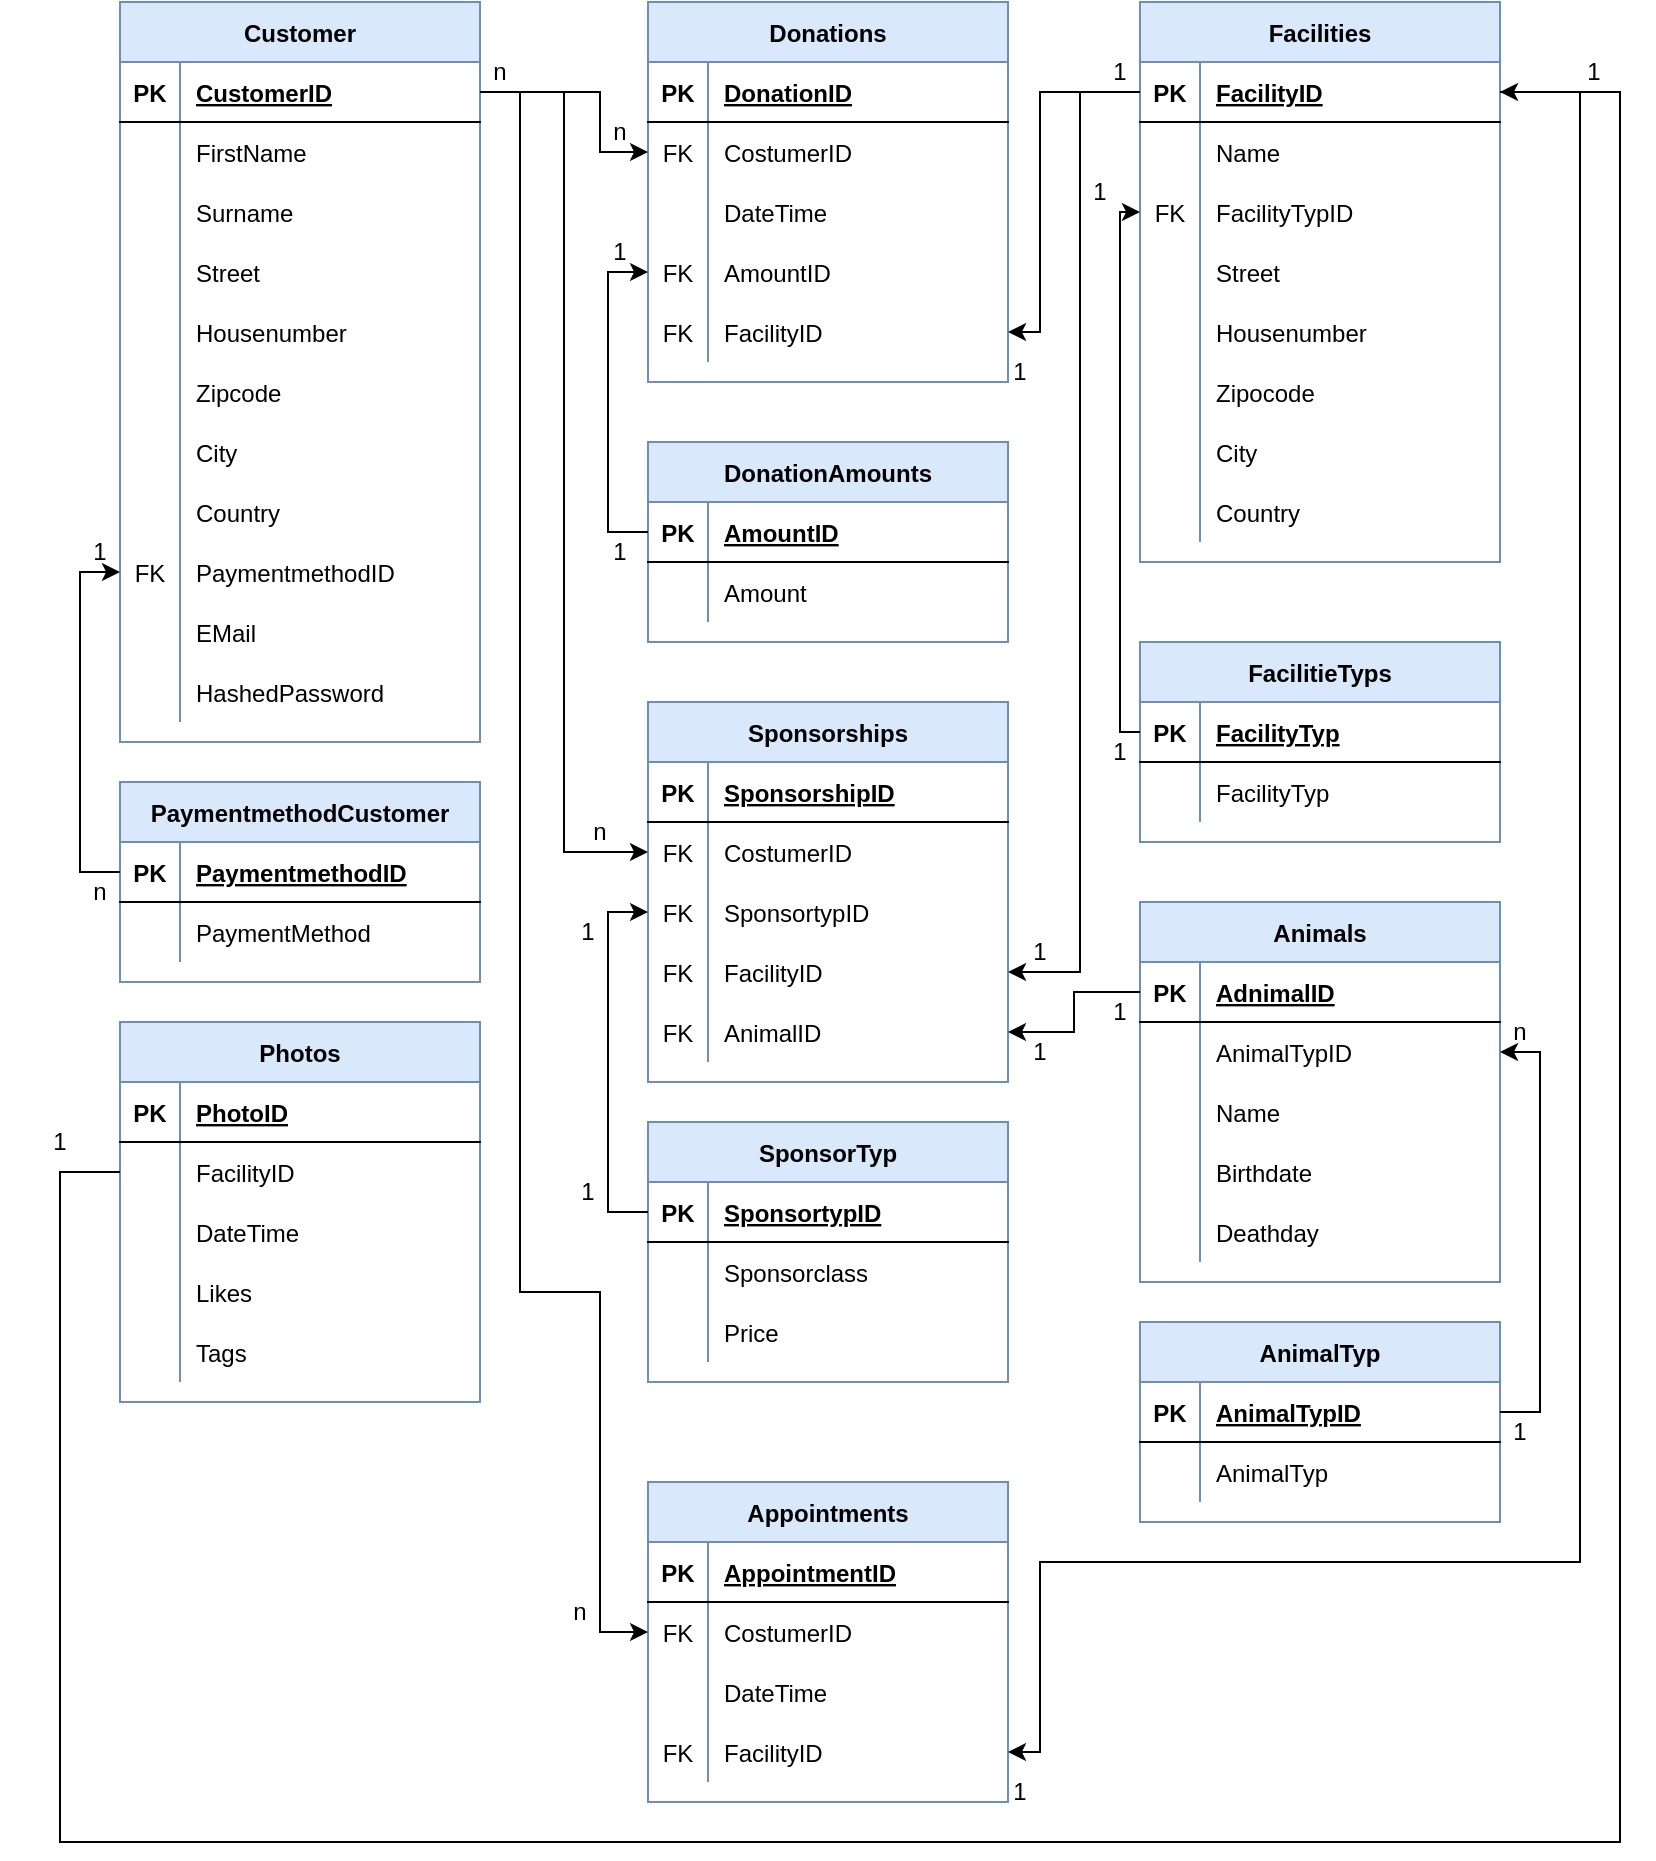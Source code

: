 <mxfile version="20.2.2" type="device"><diagram id="hh9Fq0gwGmG_O8QUk1cq" name="Seite-1"><mxGraphModel dx="1422" dy="715" grid="1" gridSize="10" guides="1" tooltips="1" connect="1" arrows="1" fold="1" page="1" pageScale="1" pageWidth="827" pageHeight="1169" math="0" shadow="0"><root><mxCell id="0"/><mxCell id="1" parent="0"/><mxCell id="rld3fos2U-0JXZHDcMBp-1" value="Customer" style="shape=table;startSize=30;container=1;collapsible=1;childLayout=tableLayout;fixedRows=1;rowLines=0;fontStyle=1;align=center;resizeLast=1;fillColor=#dae8fc;strokeColor=#6c8ebf;" vertex="1" parent="1"><mxGeometry x="60" y="30" width="180" height="370" as="geometry"/></mxCell><mxCell id="rld3fos2U-0JXZHDcMBp-2" value="" style="shape=tableRow;horizontal=0;startSize=0;swimlaneHead=0;swimlaneBody=0;fillColor=none;collapsible=0;dropTarget=0;points=[[0,0.5],[1,0.5]];portConstraint=eastwest;top=0;left=0;right=0;bottom=1;" vertex="1" parent="rld3fos2U-0JXZHDcMBp-1"><mxGeometry y="30" width="180" height="30" as="geometry"/></mxCell><mxCell id="rld3fos2U-0JXZHDcMBp-3" value="PK" style="shape=partialRectangle;connectable=0;fillColor=none;top=0;left=0;bottom=0;right=0;fontStyle=1;overflow=hidden;" vertex="1" parent="rld3fos2U-0JXZHDcMBp-2"><mxGeometry width="30" height="30" as="geometry"><mxRectangle width="30" height="30" as="alternateBounds"/></mxGeometry></mxCell><mxCell id="rld3fos2U-0JXZHDcMBp-4" value="CustomerID" style="shape=partialRectangle;connectable=0;fillColor=none;top=0;left=0;bottom=0;right=0;align=left;spacingLeft=6;fontStyle=5;overflow=hidden;" vertex="1" parent="rld3fos2U-0JXZHDcMBp-2"><mxGeometry x="30" width="150" height="30" as="geometry"><mxRectangle width="150" height="30" as="alternateBounds"/></mxGeometry></mxCell><mxCell id="rld3fos2U-0JXZHDcMBp-5" value="" style="shape=tableRow;horizontal=0;startSize=0;swimlaneHead=0;swimlaneBody=0;fillColor=none;collapsible=0;dropTarget=0;points=[[0,0.5],[1,0.5]];portConstraint=eastwest;top=0;left=0;right=0;bottom=0;" vertex="1" parent="rld3fos2U-0JXZHDcMBp-1"><mxGeometry y="60" width="180" height="30" as="geometry"/></mxCell><mxCell id="rld3fos2U-0JXZHDcMBp-6" value="" style="shape=partialRectangle;connectable=0;fillColor=none;top=0;left=0;bottom=0;right=0;editable=1;overflow=hidden;" vertex="1" parent="rld3fos2U-0JXZHDcMBp-5"><mxGeometry width="30" height="30" as="geometry"><mxRectangle width="30" height="30" as="alternateBounds"/></mxGeometry></mxCell><mxCell id="rld3fos2U-0JXZHDcMBp-7" value="FirstName" style="shape=partialRectangle;connectable=0;fillColor=none;top=0;left=0;bottom=0;right=0;align=left;spacingLeft=6;overflow=hidden;" vertex="1" parent="rld3fos2U-0JXZHDcMBp-5"><mxGeometry x="30" width="150" height="30" as="geometry"><mxRectangle width="150" height="30" as="alternateBounds"/></mxGeometry></mxCell><mxCell id="rld3fos2U-0JXZHDcMBp-8" value="" style="shape=tableRow;horizontal=0;startSize=0;swimlaneHead=0;swimlaneBody=0;fillColor=none;collapsible=0;dropTarget=0;points=[[0,0.5],[1,0.5]];portConstraint=eastwest;top=0;left=0;right=0;bottom=0;" vertex="1" parent="rld3fos2U-0JXZHDcMBp-1"><mxGeometry y="90" width="180" height="30" as="geometry"/></mxCell><mxCell id="rld3fos2U-0JXZHDcMBp-9" value="" style="shape=partialRectangle;connectable=0;fillColor=none;top=0;left=0;bottom=0;right=0;editable=1;overflow=hidden;" vertex="1" parent="rld3fos2U-0JXZHDcMBp-8"><mxGeometry width="30" height="30" as="geometry"><mxRectangle width="30" height="30" as="alternateBounds"/></mxGeometry></mxCell><mxCell id="rld3fos2U-0JXZHDcMBp-10" value="Surname" style="shape=partialRectangle;connectable=0;fillColor=none;top=0;left=0;bottom=0;right=0;align=left;spacingLeft=6;overflow=hidden;" vertex="1" parent="rld3fos2U-0JXZHDcMBp-8"><mxGeometry x="30" width="150" height="30" as="geometry"><mxRectangle width="150" height="30" as="alternateBounds"/></mxGeometry></mxCell><mxCell id="rld3fos2U-0JXZHDcMBp-11" value="" style="shape=tableRow;horizontal=0;startSize=0;swimlaneHead=0;swimlaneBody=0;fillColor=none;collapsible=0;dropTarget=0;points=[[0,0.5],[1,0.5]];portConstraint=eastwest;top=0;left=0;right=0;bottom=0;" vertex="1" parent="rld3fos2U-0JXZHDcMBp-1"><mxGeometry y="120" width="180" height="30" as="geometry"/></mxCell><mxCell id="rld3fos2U-0JXZHDcMBp-12" value="" style="shape=partialRectangle;connectable=0;fillColor=none;top=0;left=0;bottom=0;right=0;editable=1;overflow=hidden;" vertex="1" parent="rld3fos2U-0JXZHDcMBp-11"><mxGeometry width="30" height="30" as="geometry"><mxRectangle width="30" height="30" as="alternateBounds"/></mxGeometry></mxCell><mxCell id="rld3fos2U-0JXZHDcMBp-13" value="Street" style="shape=partialRectangle;connectable=0;fillColor=none;top=0;left=0;bottom=0;right=0;align=left;spacingLeft=6;overflow=hidden;" vertex="1" parent="rld3fos2U-0JXZHDcMBp-11"><mxGeometry x="30" width="150" height="30" as="geometry"><mxRectangle width="150" height="30" as="alternateBounds"/></mxGeometry></mxCell><mxCell id="rld3fos2U-0JXZHDcMBp-105" style="shape=tableRow;horizontal=0;startSize=0;swimlaneHead=0;swimlaneBody=0;fillColor=none;collapsible=0;dropTarget=0;points=[[0,0.5],[1,0.5]];portConstraint=eastwest;top=0;left=0;right=0;bottom=0;" vertex="1" parent="rld3fos2U-0JXZHDcMBp-1"><mxGeometry y="150" width="180" height="30" as="geometry"/></mxCell><mxCell id="rld3fos2U-0JXZHDcMBp-106" style="shape=partialRectangle;connectable=0;fillColor=none;top=0;left=0;bottom=0;right=0;editable=1;overflow=hidden;" vertex="1" parent="rld3fos2U-0JXZHDcMBp-105"><mxGeometry width="30" height="30" as="geometry"><mxRectangle width="30" height="30" as="alternateBounds"/></mxGeometry></mxCell><mxCell id="rld3fos2U-0JXZHDcMBp-107" value="Housenumber" style="shape=partialRectangle;connectable=0;fillColor=none;top=0;left=0;bottom=0;right=0;align=left;spacingLeft=6;overflow=hidden;" vertex="1" parent="rld3fos2U-0JXZHDcMBp-105"><mxGeometry x="30" width="150" height="30" as="geometry"><mxRectangle width="150" height="30" as="alternateBounds"/></mxGeometry></mxCell><mxCell id="rld3fos2U-0JXZHDcMBp-108" style="shape=tableRow;horizontal=0;startSize=0;swimlaneHead=0;swimlaneBody=0;fillColor=none;collapsible=0;dropTarget=0;points=[[0,0.5],[1,0.5]];portConstraint=eastwest;top=0;left=0;right=0;bottom=0;" vertex="1" parent="rld3fos2U-0JXZHDcMBp-1"><mxGeometry y="180" width="180" height="30" as="geometry"/></mxCell><mxCell id="rld3fos2U-0JXZHDcMBp-109" style="shape=partialRectangle;connectable=0;fillColor=none;top=0;left=0;bottom=0;right=0;editable=1;overflow=hidden;" vertex="1" parent="rld3fos2U-0JXZHDcMBp-108"><mxGeometry width="30" height="30" as="geometry"><mxRectangle width="30" height="30" as="alternateBounds"/></mxGeometry></mxCell><mxCell id="rld3fos2U-0JXZHDcMBp-110" value="Zipcode" style="shape=partialRectangle;connectable=0;fillColor=none;top=0;left=0;bottom=0;right=0;align=left;spacingLeft=6;overflow=hidden;" vertex="1" parent="rld3fos2U-0JXZHDcMBp-108"><mxGeometry x="30" width="150" height="30" as="geometry"><mxRectangle width="150" height="30" as="alternateBounds"/></mxGeometry></mxCell><mxCell id="rld3fos2U-0JXZHDcMBp-111" style="shape=tableRow;horizontal=0;startSize=0;swimlaneHead=0;swimlaneBody=0;fillColor=none;collapsible=0;dropTarget=0;points=[[0,0.5],[1,0.5]];portConstraint=eastwest;top=0;left=0;right=0;bottom=0;" vertex="1" parent="rld3fos2U-0JXZHDcMBp-1"><mxGeometry y="210" width="180" height="30" as="geometry"/></mxCell><mxCell id="rld3fos2U-0JXZHDcMBp-112" style="shape=partialRectangle;connectable=0;fillColor=none;top=0;left=0;bottom=0;right=0;editable=1;overflow=hidden;" vertex="1" parent="rld3fos2U-0JXZHDcMBp-111"><mxGeometry width="30" height="30" as="geometry"><mxRectangle width="30" height="30" as="alternateBounds"/></mxGeometry></mxCell><mxCell id="rld3fos2U-0JXZHDcMBp-113" value="City" style="shape=partialRectangle;connectable=0;fillColor=none;top=0;left=0;bottom=0;right=0;align=left;spacingLeft=6;overflow=hidden;" vertex="1" parent="rld3fos2U-0JXZHDcMBp-111"><mxGeometry x="30" width="150" height="30" as="geometry"><mxRectangle width="150" height="30" as="alternateBounds"/></mxGeometry></mxCell><mxCell id="rld3fos2U-0JXZHDcMBp-114" style="shape=tableRow;horizontal=0;startSize=0;swimlaneHead=0;swimlaneBody=0;fillColor=none;collapsible=0;dropTarget=0;points=[[0,0.5],[1,0.5]];portConstraint=eastwest;top=0;left=0;right=0;bottom=0;" vertex="1" parent="rld3fos2U-0JXZHDcMBp-1"><mxGeometry y="240" width="180" height="30" as="geometry"/></mxCell><mxCell id="rld3fos2U-0JXZHDcMBp-115" style="shape=partialRectangle;connectable=0;fillColor=none;top=0;left=0;bottom=0;right=0;editable=1;overflow=hidden;" vertex="1" parent="rld3fos2U-0JXZHDcMBp-114"><mxGeometry width="30" height="30" as="geometry"><mxRectangle width="30" height="30" as="alternateBounds"/></mxGeometry></mxCell><mxCell id="rld3fos2U-0JXZHDcMBp-116" value="Country" style="shape=partialRectangle;connectable=0;fillColor=none;top=0;left=0;bottom=0;right=0;align=left;spacingLeft=6;overflow=hidden;" vertex="1" parent="rld3fos2U-0JXZHDcMBp-114"><mxGeometry x="30" width="150" height="30" as="geometry"><mxRectangle width="150" height="30" as="alternateBounds"/></mxGeometry></mxCell><mxCell id="rld3fos2U-0JXZHDcMBp-117" style="shape=tableRow;horizontal=0;startSize=0;swimlaneHead=0;swimlaneBody=0;fillColor=none;collapsible=0;dropTarget=0;points=[[0,0.5],[1,0.5]];portConstraint=eastwest;top=0;left=0;right=0;bottom=0;" vertex="1" parent="rld3fos2U-0JXZHDcMBp-1"><mxGeometry y="270" width="180" height="30" as="geometry"/></mxCell><mxCell id="rld3fos2U-0JXZHDcMBp-118" value="FK" style="shape=partialRectangle;connectable=0;fillColor=none;top=0;left=0;bottom=0;right=0;editable=1;overflow=hidden;" vertex="1" parent="rld3fos2U-0JXZHDcMBp-117"><mxGeometry width="30" height="30" as="geometry"><mxRectangle width="30" height="30" as="alternateBounds"/></mxGeometry></mxCell><mxCell id="rld3fos2U-0JXZHDcMBp-119" value="PaymentmethodID" style="shape=partialRectangle;connectable=0;fillColor=none;top=0;left=0;bottom=0;right=0;align=left;spacingLeft=6;overflow=hidden;" vertex="1" parent="rld3fos2U-0JXZHDcMBp-117"><mxGeometry x="30" width="150" height="30" as="geometry"><mxRectangle width="150" height="30" as="alternateBounds"/></mxGeometry></mxCell><mxCell id="rld3fos2U-0JXZHDcMBp-252" style="shape=tableRow;horizontal=0;startSize=0;swimlaneHead=0;swimlaneBody=0;fillColor=none;collapsible=0;dropTarget=0;points=[[0,0.5],[1,0.5]];portConstraint=eastwest;top=0;left=0;right=0;bottom=0;" vertex="1" parent="rld3fos2U-0JXZHDcMBp-1"><mxGeometry y="300" width="180" height="30" as="geometry"/></mxCell><mxCell id="rld3fos2U-0JXZHDcMBp-253" style="shape=partialRectangle;connectable=0;fillColor=none;top=0;left=0;bottom=0;right=0;editable=1;overflow=hidden;" vertex="1" parent="rld3fos2U-0JXZHDcMBp-252"><mxGeometry width="30" height="30" as="geometry"><mxRectangle width="30" height="30" as="alternateBounds"/></mxGeometry></mxCell><mxCell id="rld3fos2U-0JXZHDcMBp-254" value="EMail" style="shape=partialRectangle;connectable=0;fillColor=none;top=0;left=0;bottom=0;right=0;align=left;spacingLeft=6;overflow=hidden;" vertex="1" parent="rld3fos2U-0JXZHDcMBp-252"><mxGeometry x="30" width="150" height="30" as="geometry"><mxRectangle width="150" height="30" as="alternateBounds"/></mxGeometry></mxCell><mxCell id="rld3fos2U-0JXZHDcMBp-249" style="shape=tableRow;horizontal=0;startSize=0;swimlaneHead=0;swimlaneBody=0;fillColor=none;collapsible=0;dropTarget=0;points=[[0,0.5],[1,0.5]];portConstraint=eastwest;top=0;left=0;right=0;bottom=0;" vertex="1" parent="rld3fos2U-0JXZHDcMBp-1"><mxGeometry y="330" width="180" height="30" as="geometry"/></mxCell><mxCell id="rld3fos2U-0JXZHDcMBp-250" style="shape=partialRectangle;connectable=0;fillColor=none;top=0;left=0;bottom=0;right=0;editable=1;overflow=hidden;" vertex="1" parent="rld3fos2U-0JXZHDcMBp-249"><mxGeometry width="30" height="30" as="geometry"><mxRectangle width="30" height="30" as="alternateBounds"/></mxGeometry></mxCell><mxCell id="rld3fos2U-0JXZHDcMBp-251" value="HashedPassword" style="shape=partialRectangle;connectable=0;fillColor=none;top=0;left=0;bottom=0;right=0;align=left;spacingLeft=6;overflow=hidden;" vertex="1" parent="rld3fos2U-0JXZHDcMBp-249"><mxGeometry x="30" width="150" height="30" as="geometry"><mxRectangle width="150" height="30" as="alternateBounds"/></mxGeometry></mxCell><mxCell id="rld3fos2U-0JXZHDcMBp-14" value="Donations" style="shape=table;startSize=30;container=1;collapsible=1;childLayout=tableLayout;fixedRows=1;rowLines=0;fontStyle=1;align=center;resizeLast=1;fillColor=#dae8fc;strokeColor=#6c8ebf;" vertex="1" parent="1"><mxGeometry x="324" y="30" width="180" height="190" as="geometry"/></mxCell><mxCell id="rld3fos2U-0JXZHDcMBp-15" value="" style="shape=tableRow;horizontal=0;startSize=0;swimlaneHead=0;swimlaneBody=0;fillColor=none;collapsible=0;dropTarget=0;points=[[0,0.5],[1,0.5]];portConstraint=eastwest;top=0;left=0;right=0;bottom=1;" vertex="1" parent="rld3fos2U-0JXZHDcMBp-14"><mxGeometry y="30" width="180" height="30" as="geometry"/></mxCell><mxCell id="rld3fos2U-0JXZHDcMBp-16" value="PK" style="shape=partialRectangle;connectable=0;fillColor=none;top=0;left=0;bottom=0;right=0;fontStyle=1;overflow=hidden;" vertex="1" parent="rld3fos2U-0JXZHDcMBp-15"><mxGeometry width="30" height="30" as="geometry"><mxRectangle width="30" height="30" as="alternateBounds"/></mxGeometry></mxCell><mxCell id="rld3fos2U-0JXZHDcMBp-17" value="DonationID" style="shape=partialRectangle;connectable=0;fillColor=none;top=0;left=0;bottom=0;right=0;align=left;spacingLeft=6;fontStyle=5;overflow=hidden;" vertex="1" parent="rld3fos2U-0JXZHDcMBp-15"><mxGeometry x="30" width="150" height="30" as="geometry"><mxRectangle width="150" height="30" as="alternateBounds"/></mxGeometry></mxCell><mxCell id="rld3fos2U-0JXZHDcMBp-18" value="" style="shape=tableRow;horizontal=0;startSize=0;swimlaneHead=0;swimlaneBody=0;fillColor=none;collapsible=0;dropTarget=0;points=[[0,0.5],[1,0.5]];portConstraint=eastwest;top=0;left=0;right=0;bottom=0;" vertex="1" parent="rld3fos2U-0JXZHDcMBp-14"><mxGeometry y="60" width="180" height="30" as="geometry"/></mxCell><mxCell id="rld3fos2U-0JXZHDcMBp-19" value="FK" style="shape=partialRectangle;connectable=0;fillColor=none;top=0;left=0;bottom=0;right=0;editable=1;overflow=hidden;" vertex="1" parent="rld3fos2U-0JXZHDcMBp-18"><mxGeometry width="30" height="30" as="geometry"><mxRectangle width="30" height="30" as="alternateBounds"/></mxGeometry></mxCell><mxCell id="rld3fos2U-0JXZHDcMBp-20" value="CostumerID" style="shape=partialRectangle;connectable=0;fillColor=none;top=0;left=0;bottom=0;right=0;align=left;spacingLeft=6;overflow=hidden;" vertex="1" parent="rld3fos2U-0JXZHDcMBp-18"><mxGeometry x="30" width="150" height="30" as="geometry"><mxRectangle width="150" height="30" as="alternateBounds"/></mxGeometry></mxCell><mxCell id="rld3fos2U-0JXZHDcMBp-21" value="" style="shape=tableRow;horizontal=0;startSize=0;swimlaneHead=0;swimlaneBody=0;fillColor=none;collapsible=0;dropTarget=0;points=[[0,0.5],[1,0.5]];portConstraint=eastwest;top=0;left=0;right=0;bottom=0;" vertex="1" parent="rld3fos2U-0JXZHDcMBp-14"><mxGeometry y="90" width="180" height="30" as="geometry"/></mxCell><mxCell id="rld3fos2U-0JXZHDcMBp-22" value="" style="shape=partialRectangle;connectable=0;fillColor=none;top=0;left=0;bottom=0;right=0;editable=1;overflow=hidden;" vertex="1" parent="rld3fos2U-0JXZHDcMBp-21"><mxGeometry width="30" height="30" as="geometry"><mxRectangle width="30" height="30" as="alternateBounds"/></mxGeometry></mxCell><mxCell id="rld3fos2U-0JXZHDcMBp-23" value="DateTime" style="shape=partialRectangle;connectable=0;fillColor=none;top=0;left=0;bottom=0;right=0;align=left;spacingLeft=6;overflow=hidden;" vertex="1" parent="rld3fos2U-0JXZHDcMBp-21"><mxGeometry x="30" width="150" height="30" as="geometry"><mxRectangle width="150" height="30" as="alternateBounds"/></mxGeometry></mxCell><mxCell id="rld3fos2U-0JXZHDcMBp-24" value="" style="shape=tableRow;horizontal=0;startSize=0;swimlaneHead=0;swimlaneBody=0;fillColor=none;collapsible=0;dropTarget=0;points=[[0,0.5],[1,0.5]];portConstraint=eastwest;top=0;left=0;right=0;bottom=0;" vertex="1" parent="rld3fos2U-0JXZHDcMBp-14"><mxGeometry y="120" width="180" height="30" as="geometry"/></mxCell><mxCell id="rld3fos2U-0JXZHDcMBp-25" value="FK" style="shape=partialRectangle;connectable=0;fillColor=none;top=0;left=0;bottom=0;right=0;editable=1;overflow=hidden;" vertex="1" parent="rld3fos2U-0JXZHDcMBp-24"><mxGeometry width="30" height="30" as="geometry"><mxRectangle width="30" height="30" as="alternateBounds"/></mxGeometry></mxCell><mxCell id="rld3fos2U-0JXZHDcMBp-26" value="AmountID" style="shape=partialRectangle;connectable=0;fillColor=none;top=0;left=0;bottom=0;right=0;align=left;spacingLeft=6;overflow=hidden;" vertex="1" parent="rld3fos2U-0JXZHDcMBp-24"><mxGeometry x="30" width="150" height="30" as="geometry"><mxRectangle width="150" height="30" as="alternateBounds"/></mxGeometry></mxCell><mxCell id="rld3fos2U-0JXZHDcMBp-133" style="shape=tableRow;horizontal=0;startSize=0;swimlaneHead=0;swimlaneBody=0;fillColor=none;collapsible=0;dropTarget=0;points=[[0,0.5],[1,0.5]];portConstraint=eastwest;top=0;left=0;right=0;bottom=0;" vertex="1" parent="rld3fos2U-0JXZHDcMBp-14"><mxGeometry y="150" width="180" height="30" as="geometry"/></mxCell><mxCell id="rld3fos2U-0JXZHDcMBp-134" value="FK" style="shape=partialRectangle;connectable=0;fillColor=none;top=0;left=0;bottom=0;right=0;editable=1;overflow=hidden;" vertex="1" parent="rld3fos2U-0JXZHDcMBp-133"><mxGeometry width="30" height="30" as="geometry"><mxRectangle width="30" height="30" as="alternateBounds"/></mxGeometry></mxCell><mxCell id="rld3fos2U-0JXZHDcMBp-135" value="FacilityID" style="shape=partialRectangle;connectable=0;fillColor=none;top=0;left=0;bottom=0;right=0;align=left;spacingLeft=6;overflow=hidden;" vertex="1" parent="rld3fos2U-0JXZHDcMBp-133"><mxGeometry x="30" width="150" height="30" as="geometry"><mxRectangle width="150" height="30" as="alternateBounds"/></mxGeometry></mxCell><mxCell id="rld3fos2U-0JXZHDcMBp-27" value="Sponsorships" style="shape=table;startSize=30;container=1;collapsible=1;childLayout=tableLayout;fixedRows=1;rowLines=0;fontStyle=1;align=center;resizeLast=1;fillColor=#dae8fc;strokeColor=#6c8ebf;" vertex="1" parent="1"><mxGeometry x="324" y="380" width="180" height="190" as="geometry"/></mxCell><mxCell id="rld3fos2U-0JXZHDcMBp-28" value="" style="shape=tableRow;horizontal=0;startSize=0;swimlaneHead=0;swimlaneBody=0;fillColor=none;collapsible=0;dropTarget=0;points=[[0,0.5],[1,0.5]];portConstraint=eastwest;top=0;left=0;right=0;bottom=1;" vertex="1" parent="rld3fos2U-0JXZHDcMBp-27"><mxGeometry y="30" width="180" height="30" as="geometry"/></mxCell><mxCell id="rld3fos2U-0JXZHDcMBp-29" value="PK" style="shape=partialRectangle;connectable=0;fillColor=none;top=0;left=0;bottom=0;right=0;fontStyle=1;overflow=hidden;" vertex="1" parent="rld3fos2U-0JXZHDcMBp-28"><mxGeometry width="30" height="30" as="geometry"><mxRectangle width="30" height="30" as="alternateBounds"/></mxGeometry></mxCell><mxCell id="rld3fos2U-0JXZHDcMBp-30" value="SponsorshipID" style="shape=partialRectangle;connectable=0;fillColor=none;top=0;left=0;bottom=0;right=0;align=left;spacingLeft=6;fontStyle=5;overflow=hidden;" vertex="1" parent="rld3fos2U-0JXZHDcMBp-28"><mxGeometry x="30" width="150" height="30" as="geometry"><mxRectangle width="150" height="30" as="alternateBounds"/></mxGeometry></mxCell><mxCell id="rld3fos2U-0JXZHDcMBp-31" value="" style="shape=tableRow;horizontal=0;startSize=0;swimlaneHead=0;swimlaneBody=0;fillColor=none;collapsible=0;dropTarget=0;points=[[0,0.5],[1,0.5]];portConstraint=eastwest;top=0;left=0;right=0;bottom=0;" vertex="1" parent="rld3fos2U-0JXZHDcMBp-27"><mxGeometry y="60" width="180" height="30" as="geometry"/></mxCell><mxCell id="rld3fos2U-0JXZHDcMBp-32" value="FK" style="shape=partialRectangle;connectable=0;fillColor=none;top=0;left=0;bottom=0;right=0;editable=1;overflow=hidden;" vertex="1" parent="rld3fos2U-0JXZHDcMBp-31"><mxGeometry width="30" height="30" as="geometry"><mxRectangle width="30" height="30" as="alternateBounds"/></mxGeometry></mxCell><mxCell id="rld3fos2U-0JXZHDcMBp-33" value="CostumerID" style="shape=partialRectangle;connectable=0;fillColor=none;top=0;left=0;bottom=0;right=0;align=left;spacingLeft=6;overflow=hidden;" vertex="1" parent="rld3fos2U-0JXZHDcMBp-31"><mxGeometry x="30" width="150" height="30" as="geometry"><mxRectangle width="150" height="30" as="alternateBounds"/></mxGeometry></mxCell><mxCell id="rld3fos2U-0JXZHDcMBp-34" value="" style="shape=tableRow;horizontal=0;startSize=0;swimlaneHead=0;swimlaneBody=0;fillColor=none;collapsible=0;dropTarget=0;points=[[0,0.5],[1,0.5]];portConstraint=eastwest;top=0;left=0;right=0;bottom=0;" vertex="1" parent="rld3fos2U-0JXZHDcMBp-27"><mxGeometry y="90" width="180" height="30" as="geometry"/></mxCell><mxCell id="rld3fos2U-0JXZHDcMBp-35" value="FK" style="shape=partialRectangle;connectable=0;fillColor=none;top=0;left=0;bottom=0;right=0;editable=1;overflow=hidden;" vertex="1" parent="rld3fos2U-0JXZHDcMBp-34"><mxGeometry width="30" height="30" as="geometry"><mxRectangle width="30" height="30" as="alternateBounds"/></mxGeometry></mxCell><mxCell id="rld3fos2U-0JXZHDcMBp-36" value="SponsortypID" style="shape=partialRectangle;connectable=0;fillColor=none;top=0;left=0;bottom=0;right=0;align=left;spacingLeft=6;overflow=hidden;" vertex="1" parent="rld3fos2U-0JXZHDcMBp-34"><mxGeometry x="30" width="150" height="30" as="geometry"><mxRectangle width="150" height="30" as="alternateBounds"/></mxGeometry></mxCell><mxCell id="rld3fos2U-0JXZHDcMBp-37" value="" style="shape=tableRow;horizontal=0;startSize=0;swimlaneHead=0;swimlaneBody=0;fillColor=none;collapsible=0;dropTarget=0;points=[[0,0.5],[1,0.5]];portConstraint=eastwest;top=0;left=0;right=0;bottom=0;" vertex="1" parent="rld3fos2U-0JXZHDcMBp-27"><mxGeometry y="120" width="180" height="30" as="geometry"/></mxCell><mxCell id="rld3fos2U-0JXZHDcMBp-38" value="FK" style="shape=partialRectangle;connectable=0;fillColor=none;top=0;left=0;bottom=0;right=0;editable=1;overflow=hidden;" vertex="1" parent="rld3fos2U-0JXZHDcMBp-37"><mxGeometry width="30" height="30" as="geometry"><mxRectangle width="30" height="30" as="alternateBounds"/></mxGeometry></mxCell><mxCell id="rld3fos2U-0JXZHDcMBp-39" value="FacilityID" style="shape=partialRectangle;connectable=0;fillColor=none;top=0;left=0;bottom=0;right=0;align=left;spacingLeft=6;overflow=hidden;" vertex="1" parent="rld3fos2U-0JXZHDcMBp-37"><mxGeometry x="30" width="150" height="30" as="geometry"><mxRectangle width="150" height="30" as="alternateBounds"/></mxGeometry></mxCell><mxCell id="rld3fos2U-0JXZHDcMBp-149" style="shape=tableRow;horizontal=0;startSize=0;swimlaneHead=0;swimlaneBody=0;fillColor=none;collapsible=0;dropTarget=0;points=[[0,0.5],[1,0.5]];portConstraint=eastwest;top=0;left=0;right=0;bottom=0;" vertex="1" parent="rld3fos2U-0JXZHDcMBp-27"><mxGeometry y="150" width="180" height="30" as="geometry"/></mxCell><mxCell id="rld3fos2U-0JXZHDcMBp-150" value="FK" style="shape=partialRectangle;connectable=0;fillColor=none;top=0;left=0;bottom=0;right=0;editable=1;overflow=hidden;" vertex="1" parent="rld3fos2U-0JXZHDcMBp-149"><mxGeometry width="30" height="30" as="geometry"><mxRectangle width="30" height="30" as="alternateBounds"/></mxGeometry></mxCell><mxCell id="rld3fos2U-0JXZHDcMBp-151" value="AnimalID" style="shape=partialRectangle;connectable=0;fillColor=none;top=0;left=0;bottom=0;right=0;align=left;spacingLeft=6;overflow=hidden;" vertex="1" parent="rld3fos2U-0JXZHDcMBp-149"><mxGeometry x="30" width="150" height="30" as="geometry"><mxRectangle width="150" height="30" as="alternateBounds"/></mxGeometry></mxCell><mxCell id="rld3fos2U-0JXZHDcMBp-40" value="PaymentmethodCustomer" style="shape=table;startSize=30;container=1;collapsible=1;childLayout=tableLayout;fixedRows=1;rowLines=0;fontStyle=1;align=center;resizeLast=1;fillColor=#dae8fc;strokeColor=#6c8ebf;" vertex="1" parent="1"><mxGeometry x="60" y="420" width="180" height="100" as="geometry"/></mxCell><mxCell id="rld3fos2U-0JXZHDcMBp-41" value="" style="shape=tableRow;horizontal=0;startSize=0;swimlaneHead=0;swimlaneBody=0;fillColor=none;collapsible=0;dropTarget=0;points=[[0,0.5],[1,0.5]];portConstraint=eastwest;top=0;left=0;right=0;bottom=1;" vertex="1" parent="rld3fos2U-0JXZHDcMBp-40"><mxGeometry y="30" width="180" height="30" as="geometry"/></mxCell><mxCell id="rld3fos2U-0JXZHDcMBp-42" value="PK" style="shape=partialRectangle;connectable=0;fillColor=none;top=0;left=0;bottom=0;right=0;fontStyle=1;overflow=hidden;" vertex="1" parent="rld3fos2U-0JXZHDcMBp-41"><mxGeometry width="30" height="30" as="geometry"><mxRectangle width="30" height="30" as="alternateBounds"/></mxGeometry></mxCell><mxCell id="rld3fos2U-0JXZHDcMBp-43" value="PaymentmethodID" style="shape=partialRectangle;connectable=0;fillColor=none;top=0;left=0;bottom=0;right=0;align=left;spacingLeft=6;fontStyle=5;overflow=hidden;" vertex="1" parent="rld3fos2U-0JXZHDcMBp-41"><mxGeometry x="30" width="150" height="30" as="geometry"><mxRectangle width="150" height="30" as="alternateBounds"/></mxGeometry></mxCell><mxCell id="rld3fos2U-0JXZHDcMBp-44" value="" style="shape=tableRow;horizontal=0;startSize=0;swimlaneHead=0;swimlaneBody=0;fillColor=none;collapsible=0;dropTarget=0;points=[[0,0.5],[1,0.5]];portConstraint=eastwest;top=0;left=0;right=0;bottom=0;" vertex="1" parent="rld3fos2U-0JXZHDcMBp-40"><mxGeometry y="60" width="180" height="30" as="geometry"/></mxCell><mxCell id="rld3fos2U-0JXZHDcMBp-45" value="" style="shape=partialRectangle;connectable=0;fillColor=none;top=0;left=0;bottom=0;right=0;editable=1;overflow=hidden;" vertex="1" parent="rld3fos2U-0JXZHDcMBp-44"><mxGeometry width="30" height="30" as="geometry"><mxRectangle width="30" height="30" as="alternateBounds"/></mxGeometry></mxCell><mxCell id="rld3fos2U-0JXZHDcMBp-46" value="PaymentMethod" style="shape=partialRectangle;connectable=0;fillColor=none;top=0;left=0;bottom=0;right=0;align=left;spacingLeft=6;overflow=hidden;" vertex="1" parent="rld3fos2U-0JXZHDcMBp-44"><mxGeometry x="30" width="150" height="30" as="geometry"><mxRectangle width="150" height="30" as="alternateBounds"/></mxGeometry></mxCell><mxCell id="rld3fos2U-0JXZHDcMBp-53" value="Appointments" style="shape=table;startSize=30;container=1;collapsible=1;childLayout=tableLayout;fixedRows=1;rowLines=0;fontStyle=1;align=center;resizeLast=1;fillColor=#dae8fc;strokeColor=#6c8ebf;" vertex="1" parent="1"><mxGeometry x="324" y="770" width="180" height="160" as="geometry"/></mxCell><mxCell id="rld3fos2U-0JXZHDcMBp-54" value="" style="shape=tableRow;horizontal=0;startSize=0;swimlaneHead=0;swimlaneBody=0;fillColor=none;collapsible=0;dropTarget=0;points=[[0,0.5],[1,0.5]];portConstraint=eastwest;top=0;left=0;right=0;bottom=1;" vertex="1" parent="rld3fos2U-0JXZHDcMBp-53"><mxGeometry y="30" width="180" height="30" as="geometry"/></mxCell><mxCell id="rld3fos2U-0JXZHDcMBp-55" value="PK" style="shape=partialRectangle;connectable=0;fillColor=none;top=0;left=0;bottom=0;right=0;fontStyle=1;overflow=hidden;" vertex="1" parent="rld3fos2U-0JXZHDcMBp-54"><mxGeometry width="30" height="30" as="geometry"><mxRectangle width="30" height="30" as="alternateBounds"/></mxGeometry></mxCell><mxCell id="rld3fos2U-0JXZHDcMBp-56" value="AppointmentID" style="shape=partialRectangle;connectable=0;fillColor=none;top=0;left=0;bottom=0;right=0;align=left;spacingLeft=6;fontStyle=5;overflow=hidden;" vertex="1" parent="rld3fos2U-0JXZHDcMBp-54"><mxGeometry x="30" width="150" height="30" as="geometry"><mxRectangle width="150" height="30" as="alternateBounds"/></mxGeometry></mxCell><mxCell id="rld3fos2U-0JXZHDcMBp-57" value="" style="shape=tableRow;horizontal=0;startSize=0;swimlaneHead=0;swimlaneBody=0;fillColor=none;collapsible=0;dropTarget=0;points=[[0,0.5],[1,0.5]];portConstraint=eastwest;top=0;left=0;right=0;bottom=0;" vertex="1" parent="rld3fos2U-0JXZHDcMBp-53"><mxGeometry y="60" width="180" height="30" as="geometry"/></mxCell><mxCell id="rld3fos2U-0JXZHDcMBp-58" value="FK" style="shape=partialRectangle;connectable=0;fillColor=none;top=0;left=0;bottom=0;right=0;editable=1;overflow=hidden;" vertex="1" parent="rld3fos2U-0JXZHDcMBp-57"><mxGeometry width="30" height="30" as="geometry"><mxRectangle width="30" height="30" as="alternateBounds"/></mxGeometry></mxCell><mxCell id="rld3fos2U-0JXZHDcMBp-59" value="CostumerID" style="shape=partialRectangle;connectable=0;fillColor=none;top=0;left=0;bottom=0;right=0;align=left;spacingLeft=6;overflow=hidden;" vertex="1" parent="rld3fos2U-0JXZHDcMBp-57"><mxGeometry x="30" width="150" height="30" as="geometry"><mxRectangle width="150" height="30" as="alternateBounds"/></mxGeometry></mxCell><mxCell id="rld3fos2U-0JXZHDcMBp-60" value="" style="shape=tableRow;horizontal=0;startSize=0;swimlaneHead=0;swimlaneBody=0;fillColor=none;collapsible=0;dropTarget=0;points=[[0,0.5],[1,0.5]];portConstraint=eastwest;top=0;left=0;right=0;bottom=0;" vertex="1" parent="rld3fos2U-0JXZHDcMBp-53"><mxGeometry y="90" width="180" height="30" as="geometry"/></mxCell><mxCell id="rld3fos2U-0JXZHDcMBp-61" value="" style="shape=partialRectangle;connectable=0;fillColor=none;top=0;left=0;bottom=0;right=0;editable=1;overflow=hidden;" vertex="1" parent="rld3fos2U-0JXZHDcMBp-60"><mxGeometry width="30" height="30" as="geometry"><mxRectangle width="30" height="30" as="alternateBounds"/></mxGeometry></mxCell><mxCell id="rld3fos2U-0JXZHDcMBp-62" value="DateTime" style="shape=partialRectangle;connectable=0;fillColor=none;top=0;left=0;bottom=0;right=0;align=left;spacingLeft=6;overflow=hidden;" vertex="1" parent="rld3fos2U-0JXZHDcMBp-60"><mxGeometry x="30" width="150" height="30" as="geometry"><mxRectangle width="150" height="30" as="alternateBounds"/></mxGeometry></mxCell><mxCell id="rld3fos2U-0JXZHDcMBp-63" value="" style="shape=tableRow;horizontal=0;startSize=0;swimlaneHead=0;swimlaneBody=0;fillColor=none;collapsible=0;dropTarget=0;points=[[0,0.5],[1,0.5]];portConstraint=eastwest;top=0;left=0;right=0;bottom=0;" vertex="1" parent="rld3fos2U-0JXZHDcMBp-53"><mxGeometry y="120" width="180" height="30" as="geometry"/></mxCell><mxCell id="rld3fos2U-0JXZHDcMBp-64" value="FK" style="shape=partialRectangle;connectable=0;fillColor=none;top=0;left=0;bottom=0;right=0;editable=1;overflow=hidden;" vertex="1" parent="rld3fos2U-0JXZHDcMBp-63"><mxGeometry width="30" height="30" as="geometry"><mxRectangle width="30" height="30" as="alternateBounds"/></mxGeometry></mxCell><mxCell id="rld3fos2U-0JXZHDcMBp-65" value="FacilityID" style="shape=partialRectangle;connectable=0;fillColor=none;top=0;left=0;bottom=0;right=0;align=left;spacingLeft=6;overflow=hidden;" vertex="1" parent="rld3fos2U-0JXZHDcMBp-63"><mxGeometry x="30" width="150" height="30" as="geometry"><mxRectangle width="150" height="30" as="alternateBounds"/></mxGeometry></mxCell><mxCell id="rld3fos2U-0JXZHDcMBp-66" value="Facilities" style="shape=table;startSize=30;container=1;collapsible=1;childLayout=tableLayout;fixedRows=1;rowLines=0;fontStyle=1;align=center;resizeLast=1;fillColor=#dae8fc;strokeColor=#6c8ebf;" vertex="1" parent="1"><mxGeometry x="570" y="30" width="180" height="280" as="geometry"/></mxCell><mxCell id="rld3fos2U-0JXZHDcMBp-67" value="" style="shape=tableRow;horizontal=0;startSize=0;swimlaneHead=0;swimlaneBody=0;fillColor=none;collapsible=0;dropTarget=0;points=[[0,0.5],[1,0.5]];portConstraint=eastwest;top=0;left=0;right=0;bottom=1;" vertex="1" parent="rld3fos2U-0JXZHDcMBp-66"><mxGeometry y="30" width="180" height="30" as="geometry"/></mxCell><mxCell id="rld3fos2U-0JXZHDcMBp-68" value="PK" style="shape=partialRectangle;connectable=0;fillColor=none;top=0;left=0;bottom=0;right=0;fontStyle=1;overflow=hidden;" vertex="1" parent="rld3fos2U-0JXZHDcMBp-67"><mxGeometry width="30" height="30" as="geometry"><mxRectangle width="30" height="30" as="alternateBounds"/></mxGeometry></mxCell><mxCell id="rld3fos2U-0JXZHDcMBp-69" value="FacilityID" style="shape=partialRectangle;connectable=0;fillColor=none;top=0;left=0;bottom=0;right=0;align=left;spacingLeft=6;fontStyle=5;overflow=hidden;" vertex="1" parent="rld3fos2U-0JXZHDcMBp-67"><mxGeometry x="30" width="150" height="30" as="geometry"><mxRectangle width="150" height="30" as="alternateBounds"/></mxGeometry></mxCell><mxCell id="rld3fos2U-0JXZHDcMBp-70" value="" style="shape=tableRow;horizontal=0;startSize=0;swimlaneHead=0;swimlaneBody=0;fillColor=none;collapsible=0;dropTarget=0;points=[[0,0.5],[1,0.5]];portConstraint=eastwest;top=0;left=0;right=0;bottom=0;" vertex="1" parent="rld3fos2U-0JXZHDcMBp-66"><mxGeometry y="60" width="180" height="30" as="geometry"/></mxCell><mxCell id="rld3fos2U-0JXZHDcMBp-71" value="" style="shape=partialRectangle;connectable=0;fillColor=none;top=0;left=0;bottom=0;right=0;editable=1;overflow=hidden;" vertex="1" parent="rld3fos2U-0JXZHDcMBp-70"><mxGeometry width="30" height="30" as="geometry"><mxRectangle width="30" height="30" as="alternateBounds"/></mxGeometry></mxCell><mxCell id="rld3fos2U-0JXZHDcMBp-72" value="Name" style="shape=partialRectangle;connectable=0;fillColor=none;top=0;left=0;bottom=0;right=0;align=left;spacingLeft=6;overflow=hidden;" vertex="1" parent="rld3fos2U-0JXZHDcMBp-70"><mxGeometry x="30" width="150" height="30" as="geometry"><mxRectangle width="150" height="30" as="alternateBounds"/></mxGeometry></mxCell><mxCell id="rld3fos2U-0JXZHDcMBp-73" value="" style="shape=tableRow;horizontal=0;startSize=0;swimlaneHead=0;swimlaneBody=0;fillColor=none;collapsible=0;dropTarget=0;points=[[0,0.5],[1,0.5]];portConstraint=eastwest;top=0;left=0;right=0;bottom=0;" vertex="1" parent="rld3fos2U-0JXZHDcMBp-66"><mxGeometry y="90" width="180" height="30" as="geometry"/></mxCell><mxCell id="rld3fos2U-0JXZHDcMBp-74" value="FK" style="shape=partialRectangle;connectable=0;fillColor=none;top=0;left=0;bottom=0;right=0;editable=1;overflow=hidden;" vertex="1" parent="rld3fos2U-0JXZHDcMBp-73"><mxGeometry width="30" height="30" as="geometry"><mxRectangle width="30" height="30" as="alternateBounds"/></mxGeometry></mxCell><mxCell id="rld3fos2U-0JXZHDcMBp-75" value="FacilityTypID" style="shape=partialRectangle;connectable=0;fillColor=none;top=0;left=0;bottom=0;right=0;align=left;spacingLeft=6;overflow=hidden;" vertex="1" parent="rld3fos2U-0JXZHDcMBp-73"><mxGeometry x="30" width="150" height="30" as="geometry"><mxRectangle width="150" height="30" as="alternateBounds"/></mxGeometry></mxCell><mxCell id="rld3fos2U-0JXZHDcMBp-76" value="" style="shape=tableRow;horizontal=0;startSize=0;swimlaneHead=0;swimlaneBody=0;fillColor=none;collapsible=0;dropTarget=0;points=[[0,0.5],[1,0.5]];portConstraint=eastwest;top=0;left=0;right=0;bottom=0;" vertex="1" parent="rld3fos2U-0JXZHDcMBp-66"><mxGeometry y="120" width="180" height="30" as="geometry"/></mxCell><mxCell id="rld3fos2U-0JXZHDcMBp-77" value="" style="shape=partialRectangle;connectable=0;fillColor=none;top=0;left=0;bottom=0;right=0;editable=1;overflow=hidden;" vertex="1" parent="rld3fos2U-0JXZHDcMBp-76"><mxGeometry width="30" height="30" as="geometry"><mxRectangle width="30" height="30" as="alternateBounds"/></mxGeometry></mxCell><mxCell id="rld3fos2U-0JXZHDcMBp-78" value="Street" style="shape=partialRectangle;connectable=0;fillColor=none;top=0;left=0;bottom=0;right=0;align=left;spacingLeft=6;overflow=hidden;" vertex="1" parent="rld3fos2U-0JXZHDcMBp-76"><mxGeometry x="30" width="150" height="30" as="geometry"><mxRectangle width="150" height="30" as="alternateBounds"/></mxGeometry></mxCell><mxCell id="rld3fos2U-0JXZHDcMBp-161" style="shape=tableRow;horizontal=0;startSize=0;swimlaneHead=0;swimlaneBody=0;fillColor=none;collapsible=0;dropTarget=0;points=[[0,0.5],[1,0.5]];portConstraint=eastwest;top=0;left=0;right=0;bottom=0;" vertex="1" parent="rld3fos2U-0JXZHDcMBp-66"><mxGeometry y="150" width="180" height="30" as="geometry"/></mxCell><mxCell id="rld3fos2U-0JXZHDcMBp-162" style="shape=partialRectangle;connectable=0;fillColor=none;top=0;left=0;bottom=0;right=0;editable=1;overflow=hidden;" vertex="1" parent="rld3fos2U-0JXZHDcMBp-161"><mxGeometry width="30" height="30" as="geometry"><mxRectangle width="30" height="30" as="alternateBounds"/></mxGeometry></mxCell><mxCell id="rld3fos2U-0JXZHDcMBp-163" value="Housenumber " style="shape=partialRectangle;connectable=0;fillColor=none;top=0;left=0;bottom=0;right=0;align=left;spacingLeft=6;overflow=hidden;" vertex="1" parent="rld3fos2U-0JXZHDcMBp-161"><mxGeometry x="30" width="150" height="30" as="geometry"><mxRectangle width="150" height="30" as="alternateBounds"/></mxGeometry></mxCell><mxCell id="rld3fos2U-0JXZHDcMBp-158" style="shape=tableRow;horizontal=0;startSize=0;swimlaneHead=0;swimlaneBody=0;fillColor=none;collapsible=0;dropTarget=0;points=[[0,0.5],[1,0.5]];portConstraint=eastwest;top=0;left=0;right=0;bottom=0;" vertex="1" parent="rld3fos2U-0JXZHDcMBp-66"><mxGeometry y="180" width="180" height="30" as="geometry"/></mxCell><mxCell id="rld3fos2U-0JXZHDcMBp-159" style="shape=partialRectangle;connectable=0;fillColor=none;top=0;left=0;bottom=0;right=0;editable=1;overflow=hidden;" vertex="1" parent="rld3fos2U-0JXZHDcMBp-158"><mxGeometry width="30" height="30" as="geometry"><mxRectangle width="30" height="30" as="alternateBounds"/></mxGeometry></mxCell><mxCell id="rld3fos2U-0JXZHDcMBp-160" value="Zipocode" style="shape=partialRectangle;connectable=0;fillColor=none;top=0;left=0;bottom=0;right=0;align=left;spacingLeft=6;overflow=hidden;" vertex="1" parent="rld3fos2U-0JXZHDcMBp-158"><mxGeometry x="30" width="150" height="30" as="geometry"><mxRectangle width="150" height="30" as="alternateBounds"/></mxGeometry></mxCell><mxCell id="rld3fos2U-0JXZHDcMBp-155" style="shape=tableRow;horizontal=0;startSize=0;swimlaneHead=0;swimlaneBody=0;fillColor=none;collapsible=0;dropTarget=0;points=[[0,0.5],[1,0.5]];portConstraint=eastwest;top=0;left=0;right=0;bottom=0;" vertex="1" parent="rld3fos2U-0JXZHDcMBp-66"><mxGeometry y="210" width="180" height="30" as="geometry"/></mxCell><mxCell id="rld3fos2U-0JXZHDcMBp-156" style="shape=partialRectangle;connectable=0;fillColor=none;top=0;left=0;bottom=0;right=0;editable=1;overflow=hidden;" vertex="1" parent="rld3fos2U-0JXZHDcMBp-155"><mxGeometry width="30" height="30" as="geometry"><mxRectangle width="30" height="30" as="alternateBounds"/></mxGeometry></mxCell><mxCell id="rld3fos2U-0JXZHDcMBp-157" value="City" style="shape=partialRectangle;connectable=0;fillColor=none;top=0;left=0;bottom=0;right=0;align=left;spacingLeft=6;overflow=hidden;" vertex="1" parent="rld3fos2U-0JXZHDcMBp-155"><mxGeometry x="30" width="150" height="30" as="geometry"><mxRectangle width="150" height="30" as="alternateBounds"/></mxGeometry></mxCell><mxCell id="rld3fos2U-0JXZHDcMBp-152" style="shape=tableRow;horizontal=0;startSize=0;swimlaneHead=0;swimlaneBody=0;fillColor=none;collapsible=0;dropTarget=0;points=[[0,0.5],[1,0.5]];portConstraint=eastwest;top=0;left=0;right=0;bottom=0;" vertex="1" parent="rld3fos2U-0JXZHDcMBp-66"><mxGeometry y="240" width="180" height="30" as="geometry"/></mxCell><mxCell id="rld3fos2U-0JXZHDcMBp-153" style="shape=partialRectangle;connectable=0;fillColor=none;top=0;left=0;bottom=0;right=0;editable=1;overflow=hidden;" vertex="1" parent="rld3fos2U-0JXZHDcMBp-152"><mxGeometry width="30" height="30" as="geometry"><mxRectangle width="30" height="30" as="alternateBounds"/></mxGeometry></mxCell><mxCell id="rld3fos2U-0JXZHDcMBp-154" value="Country" style="shape=partialRectangle;connectable=0;fillColor=none;top=0;left=0;bottom=0;right=0;align=left;spacingLeft=6;overflow=hidden;" vertex="1" parent="rld3fos2U-0JXZHDcMBp-152"><mxGeometry x="30" width="150" height="30" as="geometry"><mxRectangle width="150" height="30" as="alternateBounds"/></mxGeometry></mxCell><mxCell id="rld3fos2U-0JXZHDcMBp-79" value="FacilitieTyps" style="shape=table;startSize=30;container=1;collapsible=1;childLayout=tableLayout;fixedRows=1;rowLines=0;fontStyle=1;align=center;resizeLast=1;fillColor=#dae8fc;strokeColor=#6c8ebf;" vertex="1" parent="1"><mxGeometry x="570" y="350" width="180" height="100" as="geometry"/></mxCell><mxCell id="rld3fos2U-0JXZHDcMBp-80" value="" style="shape=tableRow;horizontal=0;startSize=0;swimlaneHead=0;swimlaneBody=0;fillColor=none;collapsible=0;dropTarget=0;points=[[0,0.5],[1,0.5]];portConstraint=eastwest;top=0;left=0;right=0;bottom=1;" vertex="1" parent="rld3fos2U-0JXZHDcMBp-79"><mxGeometry y="30" width="180" height="30" as="geometry"/></mxCell><mxCell id="rld3fos2U-0JXZHDcMBp-81" value="PK" style="shape=partialRectangle;connectable=0;fillColor=none;top=0;left=0;bottom=0;right=0;fontStyle=1;overflow=hidden;" vertex="1" parent="rld3fos2U-0JXZHDcMBp-80"><mxGeometry width="30" height="30" as="geometry"><mxRectangle width="30" height="30" as="alternateBounds"/></mxGeometry></mxCell><mxCell id="rld3fos2U-0JXZHDcMBp-82" value="FacilityTyp" style="shape=partialRectangle;connectable=0;fillColor=none;top=0;left=0;bottom=0;right=0;align=left;spacingLeft=6;fontStyle=5;overflow=hidden;" vertex="1" parent="rld3fos2U-0JXZHDcMBp-80"><mxGeometry x="30" width="150" height="30" as="geometry"><mxRectangle width="150" height="30" as="alternateBounds"/></mxGeometry></mxCell><mxCell id="rld3fos2U-0JXZHDcMBp-83" value="" style="shape=tableRow;horizontal=0;startSize=0;swimlaneHead=0;swimlaneBody=0;fillColor=none;collapsible=0;dropTarget=0;points=[[0,0.5],[1,0.5]];portConstraint=eastwest;top=0;left=0;right=0;bottom=0;" vertex="1" parent="rld3fos2U-0JXZHDcMBp-79"><mxGeometry y="60" width="180" height="30" as="geometry"/></mxCell><mxCell id="rld3fos2U-0JXZHDcMBp-84" value="" style="shape=partialRectangle;connectable=0;fillColor=none;top=0;left=0;bottom=0;right=0;editable=1;overflow=hidden;" vertex="1" parent="rld3fos2U-0JXZHDcMBp-83"><mxGeometry width="30" height="30" as="geometry"><mxRectangle width="30" height="30" as="alternateBounds"/></mxGeometry></mxCell><mxCell id="rld3fos2U-0JXZHDcMBp-85" value="FacilityTyp" style="shape=partialRectangle;connectable=0;fillColor=none;top=0;left=0;bottom=0;right=0;align=left;spacingLeft=6;overflow=hidden;" vertex="1" parent="rld3fos2U-0JXZHDcMBp-83"><mxGeometry x="30" width="150" height="30" as="geometry"><mxRectangle width="150" height="30" as="alternateBounds"/></mxGeometry></mxCell><mxCell id="rld3fos2U-0JXZHDcMBp-92" value="Photos" style="shape=table;startSize=30;container=1;collapsible=1;childLayout=tableLayout;fixedRows=1;rowLines=0;fontStyle=1;align=center;resizeLast=1;fillColor=#dae8fc;strokeColor=#6c8ebf;" vertex="1" parent="1"><mxGeometry x="60" y="540" width="180" height="190" as="geometry"/></mxCell><mxCell id="rld3fos2U-0JXZHDcMBp-93" value="" style="shape=tableRow;horizontal=0;startSize=0;swimlaneHead=0;swimlaneBody=0;fillColor=none;collapsible=0;dropTarget=0;points=[[0,0.5],[1,0.5]];portConstraint=eastwest;top=0;left=0;right=0;bottom=1;" vertex="1" parent="rld3fos2U-0JXZHDcMBp-92"><mxGeometry y="30" width="180" height="30" as="geometry"/></mxCell><mxCell id="rld3fos2U-0JXZHDcMBp-94" value="PK" style="shape=partialRectangle;connectable=0;fillColor=none;top=0;left=0;bottom=0;right=0;fontStyle=1;overflow=hidden;" vertex="1" parent="rld3fos2U-0JXZHDcMBp-93"><mxGeometry width="30" height="30" as="geometry"><mxRectangle width="30" height="30" as="alternateBounds"/></mxGeometry></mxCell><mxCell id="rld3fos2U-0JXZHDcMBp-95" value="PhotoID" style="shape=partialRectangle;connectable=0;fillColor=none;top=0;left=0;bottom=0;right=0;align=left;spacingLeft=6;fontStyle=5;overflow=hidden;" vertex="1" parent="rld3fos2U-0JXZHDcMBp-93"><mxGeometry x="30" width="150" height="30" as="geometry"><mxRectangle width="150" height="30" as="alternateBounds"/></mxGeometry></mxCell><mxCell id="rld3fos2U-0JXZHDcMBp-96" value="" style="shape=tableRow;horizontal=0;startSize=0;swimlaneHead=0;swimlaneBody=0;fillColor=none;collapsible=0;dropTarget=0;points=[[0,0.5],[1,0.5]];portConstraint=eastwest;top=0;left=0;right=0;bottom=0;" vertex="1" parent="rld3fos2U-0JXZHDcMBp-92"><mxGeometry y="60" width="180" height="30" as="geometry"/></mxCell><mxCell id="rld3fos2U-0JXZHDcMBp-97" value="" style="shape=partialRectangle;connectable=0;fillColor=none;top=0;left=0;bottom=0;right=0;editable=1;overflow=hidden;" vertex="1" parent="rld3fos2U-0JXZHDcMBp-96"><mxGeometry width="30" height="30" as="geometry"><mxRectangle width="30" height="30" as="alternateBounds"/></mxGeometry></mxCell><mxCell id="rld3fos2U-0JXZHDcMBp-98" value="FacilityID" style="shape=partialRectangle;connectable=0;fillColor=none;top=0;left=0;bottom=0;right=0;align=left;spacingLeft=6;overflow=hidden;" vertex="1" parent="rld3fos2U-0JXZHDcMBp-96"><mxGeometry x="30" width="150" height="30" as="geometry"><mxRectangle width="150" height="30" as="alternateBounds"/></mxGeometry></mxCell><mxCell id="rld3fos2U-0JXZHDcMBp-99" value="" style="shape=tableRow;horizontal=0;startSize=0;swimlaneHead=0;swimlaneBody=0;fillColor=none;collapsible=0;dropTarget=0;points=[[0,0.5],[1,0.5]];portConstraint=eastwest;top=0;left=0;right=0;bottom=0;" vertex="1" parent="rld3fos2U-0JXZHDcMBp-92"><mxGeometry y="90" width="180" height="30" as="geometry"/></mxCell><mxCell id="rld3fos2U-0JXZHDcMBp-100" value="" style="shape=partialRectangle;connectable=0;fillColor=none;top=0;left=0;bottom=0;right=0;editable=1;overflow=hidden;" vertex="1" parent="rld3fos2U-0JXZHDcMBp-99"><mxGeometry width="30" height="30" as="geometry"><mxRectangle width="30" height="30" as="alternateBounds"/></mxGeometry></mxCell><mxCell id="rld3fos2U-0JXZHDcMBp-101" value="DateTime" style="shape=partialRectangle;connectable=0;fillColor=none;top=0;left=0;bottom=0;right=0;align=left;spacingLeft=6;overflow=hidden;" vertex="1" parent="rld3fos2U-0JXZHDcMBp-99"><mxGeometry x="30" width="150" height="30" as="geometry"><mxRectangle width="150" height="30" as="alternateBounds"/></mxGeometry></mxCell><mxCell id="rld3fos2U-0JXZHDcMBp-102" value="" style="shape=tableRow;horizontal=0;startSize=0;swimlaneHead=0;swimlaneBody=0;fillColor=none;collapsible=0;dropTarget=0;points=[[0,0.5],[1,0.5]];portConstraint=eastwest;top=0;left=0;right=0;bottom=0;" vertex="1" parent="rld3fos2U-0JXZHDcMBp-92"><mxGeometry y="120" width="180" height="30" as="geometry"/></mxCell><mxCell id="rld3fos2U-0JXZHDcMBp-103" value="" style="shape=partialRectangle;connectable=0;fillColor=none;top=0;left=0;bottom=0;right=0;editable=1;overflow=hidden;" vertex="1" parent="rld3fos2U-0JXZHDcMBp-102"><mxGeometry width="30" height="30" as="geometry"><mxRectangle width="30" height="30" as="alternateBounds"/></mxGeometry></mxCell><mxCell id="rld3fos2U-0JXZHDcMBp-104" value="Likes" style="shape=partialRectangle;connectable=0;fillColor=none;top=0;left=0;bottom=0;right=0;align=left;spacingLeft=6;overflow=hidden;" vertex="1" parent="rld3fos2U-0JXZHDcMBp-102"><mxGeometry x="30" width="150" height="30" as="geometry"><mxRectangle width="150" height="30" as="alternateBounds"/></mxGeometry></mxCell><mxCell id="rld3fos2U-0JXZHDcMBp-222" style="shape=tableRow;horizontal=0;startSize=0;swimlaneHead=0;swimlaneBody=0;fillColor=none;collapsible=0;dropTarget=0;points=[[0,0.5],[1,0.5]];portConstraint=eastwest;top=0;left=0;right=0;bottom=0;" vertex="1" parent="rld3fos2U-0JXZHDcMBp-92"><mxGeometry y="150" width="180" height="30" as="geometry"/></mxCell><mxCell id="rld3fos2U-0JXZHDcMBp-223" style="shape=partialRectangle;connectable=0;fillColor=none;top=0;left=0;bottom=0;right=0;editable=1;overflow=hidden;" vertex="1" parent="rld3fos2U-0JXZHDcMBp-222"><mxGeometry width="30" height="30" as="geometry"><mxRectangle width="30" height="30" as="alternateBounds"/></mxGeometry></mxCell><mxCell id="rld3fos2U-0JXZHDcMBp-224" value="Tags" style="shape=partialRectangle;connectable=0;fillColor=none;top=0;left=0;bottom=0;right=0;align=left;spacingLeft=6;overflow=hidden;" vertex="1" parent="rld3fos2U-0JXZHDcMBp-222"><mxGeometry x="30" width="150" height="30" as="geometry"><mxRectangle width="150" height="30" as="alternateBounds"/></mxGeometry></mxCell><mxCell id="rld3fos2U-0JXZHDcMBp-136" value="DonationAmounts" style="shape=table;startSize=30;container=1;collapsible=1;childLayout=tableLayout;fixedRows=1;rowLines=0;fontStyle=1;align=center;resizeLast=1;fillColor=#dae8fc;strokeColor=#6c8ebf;" vertex="1" parent="1"><mxGeometry x="324" y="250" width="180" height="100" as="geometry"/></mxCell><mxCell id="rld3fos2U-0JXZHDcMBp-137" value="" style="shape=tableRow;horizontal=0;startSize=0;swimlaneHead=0;swimlaneBody=0;fillColor=none;collapsible=0;dropTarget=0;points=[[0,0.5],[1,0.5]];portConstraint=eastwest;top=0;left=0;right=0;bottom=1;" vertex="1" parent="rld3fos2U-0JXZHDcMBp-136"><mxGeometry y="30" width="180" height="30" as="geometry"/></mxCell><mxCell id="rld3fos2U-0JXZHDcMBp-138" value="PK" style="shape=partialRectangle;connectable=0;fillColor=none;top=0;left=0;bottom=0;right=0;fontStyle=1;overflow=hidden;" vertex="1" parent="rld3fos2U-0JXZHDcMBp-137"><mxGeometry width="30" height="30" as="geometry"><mxRectangle width="30" height="30" as="alternateBounds"/></mxGeometry></mxCell><mxCell id="rld3fos2U-0JXZHDcMBp-139" value="AmountID" style="shape=partialRectangle;connectable=0;fillColor=none;top=0;left=0;bottom=0;right=0;align=left;spacingLeft=6;fontStyle=5;overflow=hidden;" vertex="1" parent="rld3fos2U-0JXZHDcMBp-137"><mxGeometry x="30" width="150" height="30" as="geometry"><mxRectangle width="150" height="30" as="alternateBounds"/></mxGeometry></mxCell><mxCell id="rld3fos2U-0JXZHDcMBp-140" value="" style="shape=tableRow;horizontal=0;startSize=0;swimlaneHead=0;swimlaneBody=0;fillColor=none;collapsible=0;dropTarget=0;points=[[0,0.5],[1,0.5]];portConstraint=eastwest;top=0;left=0;right=0;bottom=0;" vertex="1" parent="rld3fos2U-0JXZHDcMBp-136"><mxGeometry y="60" width="180" height="30" as="geometry"/></mxCell><mxCell id="rld3fos2U-0JXZHDcMBp-141" value="" style="shape=partialRectangle;connectable=0;fillColor=none;top=0;left=0;bottom=0;right=0;editable=1;overflow=hidden;" vertex="1" parent="rld3fos2U-0JXZHDcMBp-140"><mxGeometry width="30" height="30" as="geometry"><mxRectangle width="30" height="30" as="alternateBounds"/></mxGeometry></mxCell><mxCell id="rld3fos2U-0JXZHDcMBp-142" value="Amount" style="shape=partialRectangle;connectable=0;fillColor=none;top=0;left=0;bottom=0;right=0;align=left;spacingLeft=6;overflow=hidden;" vertex="1" parent="rld3fos2U-0JXZHDcMBp-140"><mxGeometry x="30" width="150" height="30" as="geometry"><mxRectangle width="150" height="30" as="alternateBounds"/></mxGeometry></mxCell><mxCell id="rld3fos2U-0JXZHDcMBp-167" style="edgeStyle=orthogonalEdgeStyle;rounded=0;orthogonalLoop=1;jettySize=auto;html=1;entryX=0;entryY=0.5;entryDx=0;entryDy=0;" edge="1" parent="1" source="rld3fos2U-0JXZHDcMBp-41" target="rld3fos2U-0JXZHDcMBp-117"><mxGeometry relative="1" as="geometry"/></mxCell><mxCell id="rld3fos2U-0JXZHDcMBp-168" style="edgeStyle=orthogonalEdgeStyle;rounded=0;orthogonalLoop=1;jettySize=auto;html=1;entryX=0;entryY=0.5;entryDx=0;entryDy=0;" edge="1" parent="1" source="rld3fos2U-0JXZHDcMBp-137" target="rld3fos2U-0JXZHDcMBp-24"><mxGeometry relative="1" as="geometry"/></mxCell><mxCell id="rld3fos2U-0JXZHDcMBp-170" style="edgeStyle=orthogonalEdgeStyle;rounded=0;orthogonalLoop=1;jettySize=auto;html=1;entryX=1;entryY=0.5;entryDx=0;entryDy=0;" edge="1" parent="1" source="rld3fos2U-0JXZHDcMBp-67" target="rld3fos2U-0JXZHDcMBp-133"><mxGeometry relative="1" as="geometry"><Array as="points"><mxPoint x="520" y="75"/><mxPoint x="520" y="195"/></Array></mxGeometry></mxCell><mxCell id="rld3fos2U-0JXZHDcMBp-171" style="edgeStyle=orthogonalEdgeStyle;rounded=0;orthogonalLoop=1;jettySize=auto;html=1;entryX=1;entryY=0.5;entryDx=0;entryDy=0;" edge="1" parent="1" source="rld3fos2U-0JXZHDcMBp-67" target="rld3fos2U-0JXZHDcMBp-37"><mxGeometry relative="1" as="geometry"><Array as="points"><mxPoint x="540" y="75"/><mxPoint x="540" y="515"/></Array></mxGeometry></mxCell><mxCell id="rld3fos2U-0JXZHDcMBp-172" style="edgeStyle=orthogonalEdgeStyle;rounded=0;orthogonalLoop=1;jettySize=auto;html=1;entryX=1;entryY=0.5;entryDx=0;entryDy=0;" edge="1" parent="1" source="rld3fos2U-0JXZHDcMBp-67" target="rld3fos2U-0JXZHDcMBp-63"><mxGeometry relative="1" as="geometry"><Array as="points"><mxPoint x="790" y="75"/><mxPoint x="790" y="810"/><mxPoint x="520" y="810"/><mxPoint x="520" y="905"/></Array></mxGeometry></mxCell><mxCell id="rld3fos2U-0JXZHDcMBp-173" style="edgeStyle=orthogonalEdgeStyle;rounded=0;orthogonalLoop=1;jettySize=auto;html=1;entryX=0;entryY=0.5;entryDx=0;entryDy=0;" edge="1" parent="1" source="rld3fos2U-0JXZHDcMBp-2" target="rld3fos2U-0JXZHDcMBp-18"><mxGeometry relative="1" as="geometry"><Array as="points"><mxPoint x="300" y="75"/><mxPoint x="300" y="105"/></Array></mxGeometry></mxCell><mxCell id="rld3fos2U-0JXZHDcMBp-174" style="edgeStyle=orthogonalEdgeStyle;rounded=0;orthogonalLoop=1;jettySize=auto;html=1;entryX=0;entryY=0.5;entryDx=0;entryDy=0;" edge="1" parent="1" source="rld3fos2U-0JXZHDcMBp-2" target="rld3fos2U-0JXZHDcMBp-31"><mxGeometry relative="1" as="geometry"/></mxCell><mxCell id="rld3fos2U-0JXZHDcMBp-175" style="edgeStyle=orthogonalEdgeStyle;rounded=0;orthogonalLoop=1;jettySize=auto;html=1;entryX=0;entryY=0.5;entryDx=0;entryDy=0;" edge="1" parent="1" source="rld3fos2U-0JXZHDcMBp-2" target="rld3fos2U-0JXZHDcMBp-57"><mxGeometry relative="1" as="geometry"><Array as="points"><mxPoint x="260" y="75"/><mxPoint x="260" y="675"/><mxPoint x="300" y="675"/><mxPoint x="300" y="845"/></Array></mxGeometry></mxCell><mxCell id="rld3fos2U-0JXZHDcMBp-176" value="Animals" style="shape=table;startSize=30;container=1;collapsible=1;childLayout=tableLayout;fixedRows=1;rowLines=0;fontStyle=1;align=center;resizeLast=1;fillColor=#dae8fc;strokeColor=#6c8ebf;" vertex="1" parent="1"><mxGeometry x="570" y="480" width="180" height="190" as="geometry"/></mxCell><mxCell id="rld3fos2U-0JXZHDcMBp-177" value="" style="shape=tableRow;horizontal=0;startSize=0;swimlaneHead=0;swimlaneBody=0;fillColor=none;collapsible=0;dropTarget=0;points=[[0,0.5],[1,0.5]];portConstraint=eastwest;top=0;left=0;right=0;bottom=1;" vertex="1" parent="rld3fos2U-0JXZHDcMBp-176"><mxGeometry y="30" width="180" height="30" as="geometry"/></mxCell><mxCell id="rld3fos2U-0JXZHDcMBp-178" value="PK" style="shape=partialRectangle;connectable=0;fillColor=none;top=0;left=0;bottom=0;right=0;fontStyle=1;overflow=hidden;" vertex="1" parent="rld3fos2U-0JXZHDcMBp-177"><mxGeometry width="30" height="30" as="geometry"><mxRectangle width="30" height="30" as="alternateBounds"/></mxGeometry></mxCell><mxCell id="rld3fos2U-0JXZHDcMBp-179" value="AdnimalID" style="shape=partialRectangle;connectable=0;fillColor=none;top=0;left=0;bottom=0;right=0;align=left;spacingLeft=6;fontStyle=5;overflow=hidden;" vertex="1" parent="rld3fos2U-0JXZHDcMBp-177"><mxGeometry x="30" width="150" height="30" as="geometry"><mxRectangle width="150" height="30" as="alternateBounds"/></mxGeometry></mxCell><mxCell id="rld3fos2U-0JXZHDcMBp-180" value="" style="shape=tableRow;horizontal=0;startSize=0;swimlaneHead=0;swimlaneBody=0;fillColor=none;collapsible=0;dropTarget=0;points=[[0,0.5],[1,0.5]];portConstraint=eastwest;top=0;left=0;right=0;bottom=0;" vertex="1" parent="rld3fos2U-0JXZHDcMBp-176"><mxGeometry y="60" width="180" height="30" as="geometry"/></mxCell><mxCell id="rld3fos2U-0JXZHDcMBp-181" value="" style="shape=partialRectangle;connectable=0;fillColor=none;top=0;left=0;bottom=0;right=0;editable=1;overflow=hidden;" vertex="1" parent="rld3fos2U-0JXZHDcMBp-180"><mxGeometry width="30" height="30" as="geometry"><mxRectangle width="30" height="30" as="alternateBounds"/></mxGeometry></mxCell><mxCell id="rld3fos2U-0JXZHDcMBp-182" value="AnimalTypID" style="shape=partialRectangle;connectable=0;fillColor=none;top=0;left=0;bottom=0;right=0;align=left;spacingLeft=6;overflow=hidden;" vertex="1" parent="rld3fos2U-0JXZHDcMBp-180"><mxGeometry x="30" width="150" height="30" as="geometry"><mxRectangle width="150" height="30" as="alternateBounds"/></mxGeometry></mxCell><mxCell id="rld3fos2U-0JXZHDcMBp-183" value="" style="shape=tableRow;horizontal=0;startSize=0;swimlaneHead=0;swimlaneBody=0;fillColor=none;collapsible=0;dropTarget=0;points=[[0,0.5],[1,0.5]];portConstraint=eastwest;top=0;left=0;right=0;bottom=0;" vertex="1" parent="rld3fos2U-0JXZHDcMBp-176"><mxGeometry y="90" width="180" height="30" as="geometry"/></mxCell><mxCell id="rld3fos2U-0JXZHDcMBp-184" value="" style="shape=partialRectangle;connectable=0;fillColor=none;top=0;left=0;bottom=0;right=0;editable=1;overflow=hidden;" vertex="1" parent="rld3fos2U-0JXZHDcMBp-183"><mxGeometry width="30" height="30" as="geometry"><mxRectangle width="30" height="30" as="alternateBounds"/></mxGeometry></mxCell><mxCell id="rld3fos2U-0JXZHDcMBp-185" value="Name" style="shape=partialRectangle;connectable=0;fillColor=none;top=0;left=0;bottom=0;right=0;align=left;spacingLeft=6;overflow=hidden;" vertex="1" parent="rld3fos2U-0JXZHDcMBp-183"><mxGeometry x="30" width="150" height="30" as="geometry"><mxRectangle width="150" height="30" as="alternateBounds"/></mxGeometry></mxCell><mxCell id="rld3fos2U-0JXZHDcMBp-186" value="" style="shape=tableRow;horizontal=0;startSize=0;swimlaneHead=0;swimlaneBody=0;fillColor=none;collapsible=0;dropTarget=0;points=[[0,0.5],[1,0.5]];portConstraint=eastwest;top=0;left=0;right=0;bottom=0;" vertex="1" parent="rld3fos2U-0JXZHDcMBp-176"><mxGeometry y="120" width="180" height="30" as="geometry"/></mxCell><mxCell id="rld3fos2U-0JXZHDcMBp-187" value="" style="shape=partialRectangle;connectable=0;fillColor=none;top=0;left=0;bottom=0;right=0;editable=1;overflow=hidden;" vertex="1" parent="rld3fos2U-0JXZHDcMBp-186"><mxGeometry width="30" height="30" as="geometry"><mxRectangle width="30" height="30" as="alternateBounds"/></mxGeometry></mxCell><mxCell id="rld3fos2U-0JXZHDcMBp-188" value="Birthdate" style="shape=partialRectangle;connectable=0;fillColor=none;top=0;left=0;bottom=0;right=0;align=left;spacingLeft=6;overflow=hidden;" vertex="1" parent="rld3fos2U-0JXZHDcMBp-186"><mxGeometry x="30" width="150" height="30" as="geometry"><mxRectangle width="150" height="30" as="alternateBounds"/></mxGeometry></mxCell><mxCell id="rld3fos2U-0JXZHDcMBp-189" style="shape=tableRow;horizontal=0;startSize=0;swimlaneHead=0;swimlaneBody=0;fillColor=none;collapsible=0;dropTarget=0;points=[[0,0.5],[1,0.5]];portConstraint=eastwest;top=0;left=0;right=0;bottom=0;" vertex="1" parent="rld3fos2U-0JXZHDcMBp-176"><mxGeometry y="150" width="180" height="30" as="geometry"/></mxCell><mxCell id="rld3fos2U-0JXZHDcMBp-190" style="shape=partialRectangle;connectable=0;fillColor=none;top=0;left=0;bottom=0;right=0;editable=1;overflow=hidden;" vertex="1" parent="rld3fos2U-0JXZHDcMBp-189"><mxGeometry width="30" height="30" as="geometry"><mxRectangle width="30" height="30" as="alternateBounds"/></mxGeometry></mxCell><mxCell id="rld3fos2U-0JXZHDcMBp-191" value="Deathday" style="shape=partialRectangle;connectable=0;fillColor=none;top=0;left=0;bottom=0;right=0;align=left;spacingLeft=6;overflow=hidden;" vertex="1" parent="rld3fos2U-0JXZHDcMBp-189"><mxGeometry x="30" width="150" height="30" as="geometry"><mxRectangle width="150" height="30" as="alternateBounds"/></mxGeometry></mxCell><mxCell id="rld3fos2U-0JXZHDcMBp-192" value="AnimalTyp" style="shape=table;startSize=30;container=1;collapsible=1;childLayout=tableLayout;fixedRows=1;rowLines=0;fontStyle=1;align=center;resizeLast=1;fillColor=#dae8fc;strokeColor=#6c8ebf;" vertex="1" parent="1"><mxGeometry x="570" y="690" width="180" height="100" as="geometry"/></mxCell><mxCell id="rld3fos2U-0JXZHDcMBp-193" value="" style="shape=tableRow;horizontal=0;startSize=0;swimlaneHead=0;swimlaneBody=0;fillColor=none;collapsible=0;dropTarget=0;points=[[0,0.5],[1,0.5]];portConstraint=eastwest;top=0;left=0;right=0;bottom=1;" vertex="1" parent="rld3fos2U-0JXZHDcMBp-192"><mxGeometry y="30" width="180" height="30" as="geometry"/></mxCell><mxCell id="rld3fos2U-0JXZHDcMBp-194" value="PK" style="shape=partialRectangle;connectable=0;fillColor=none;top=0;left=0;bottom=0;right=0;fontStyle=1;overflow=hidden;" vertex="1" parent="rld3fos2U-0JXZHDcMBp-193"><mxGeometry width="30" height="30" as="geometry"><mxRectangle width="30" height="30" as="alternateBounds"/></mxGeometry></mxCell><mxCell id="rld3fos2U-0JXZHDcMBp-195" value="AnimalTypID" style="shape=partialRectangle;connectable=0;fillColor=none;top=0;left=0;bottom=0;right=0;align=left;spacingLeft=6;fontStyle=5;overflow=hidden;" vertex="1" parent="rld3fos2U-0JXZHDcMBp-193"><mxGeometry x="30" width="150" height="30" as="geometry"><mxRectangle width="150" height="30" as="alternateBounds"/></mxGeometry></mxCell><mxCell id="rld3fos2U-0JXZHDcMBp-196" value="" style="shape=tableRow;horizontal=0;startSize=0;swimlaneHead=0;swimlaneBody=0;fillColor=none;collapsible=0;dropTarget=0;points=[[0,0.5],[1,0.5]];portConstraint=eastwest;top=0;left=0;right=0;bottom=0;" vertex="1" parent="rld3fos2U-0JXZHDcMBp-192"><mxGeometry y="60" width="180" height="30" as="geometry"/></mxCell><mxCell id="rld3fos2U-0JXZHDcMBp-197" value="" style="shape=partialRectangle;connectable=0;fillColor=none;top=0;left=0;bottom=0;right=0;editable=1;overflow=hidden;" vertex="1" parent="rld3fos2U-0JXZHDcMBp-196"><mxGeometry width="30" height="30" as="geometry"><mxRectangle width="30" height="30" as="alternateBounds"/></mxGeometry></mxCell><mxCell id="rld3fos2U-0JXZHDcMBp-198" value="AnimalTyp" style="shape=partialRectangle;connectable=0;fillColor=none;top=0;left=0;bottom=0;right=0;align=left;spacingLeft=6;overflow=hidden;" vertex="1" parent="rld3fos2U-0JXZHDcMBp-196"><mxGeometry x="30" width="150" height="30" as="geometry"><mxRectangle width="150" height="30" as="alternateBounds"/></mxGeometry></mxCell><mxCell id="rld3fos2U-0JXZHDcMBp-205" style="edgeStyle=orthogonalEdgeStyle;rounded=0;orthogonalLoop=1;jettySize=auto;html=1;entryX=1;entryY=0.5;entryDx=0;entryDy=0;" edge="1" parent="1" source="rld3fos2U-0JXZHDcMBp-193" target="rld3fos2U-0JXZHDcMBp-180"><mxGeometry relative="1" as="geometry"><Array as="points"><mxPoint x="770" y="735"/><mxPoint x="770" y="555"/></Array></mxGeometry></mxCell><mxCell id="rld3fos2U-0JXZHDcMBp-206" style="edgeStyle=orthogonalEdgeStyle;rounded=0;orthogonalLoop=1;jettySize=auto;html=1;entryX=1;entryY=0.5;entryDx=0;entryDy=0;" edge="1" parent="1" source="rld3fos2U-0JXZHDcMBp-177" target="rld3fos2U-0JXZHDcMBp-149"><mxGeometry relative="1" as="geometry"/></mxCell><mxCell id="rld3fos2U-0JXZHDcMBp-207" style="edgeStyle=orthogonalEdgeStyle;rounded=0;orthogonalLoop=1;jettySize=auto;html=1;entryX=0;entryY=0.5;entryDx=0;entryDy=0;" edge="1" parent="1" source="rld3fos2U-0JXZHDcMBp-80" target="rld3fos2U-0JXZHDcMBp-73"><mxGeometry relative="1" as="geometry"><Array as="points"><mxPoint x="560" y="395"/><mxPoint x="560" y="135"/></Array></mxGeometry></mxCell><mxCell id="rld3fos2U-0JXZHDcMBp-208" value="SponsorTyp" style="shape=table;startSize=30;container=1;collapsible=1;childLayout=tableLayout;fixedRows=1;rowLines=0;fontStyle=1;align=center;resizeLast=1;fillColor=#dae8fc;strokeColor=#6c8ebf;" vertex="1" parent="1"><mxGeometry x="324" y="590" width="180" height="130" as="geometry"/></mxCell><mxCell id="rld3fos2U-0JXZHDcMBp-209" value="" style="shape=tableRow;horizontal=0;startSize=0;swimlaneHead=0;swimlaneBody=0;fillColor=none;collapsible=0;dropTarget=0;points=[[0,0.5],[1,0.5]];portConstraint=eastwest;top=0;left=0;right=0;bottom=1;" vertex="1" parent="rld3fos2U-0JXZHDcMBp-208"><mxGeometry y="30" width="180" height="30" as="geometry"/></mxCell><mxCell id="rld3fos2U-0JXZHDcMBp-210" value="PK" style="shape=partialRectangle;connectable=0;fillColor=none;top=0;left=0;bottom=0;right=0;fontStyle=1;overflow=hidden;" vertex="1" parent="rld3fos2U-0JXZHDcMBp-209"><mxGeometry width="30" height="30" as="geometry"><mxRectangle width="30" height="30" as="alternateBounds"/></mxGeometry></mxCell><mxCell id="rld3fos2U-0JXZHDcMBp-211" value="SponsortypID" style="shape=partialRectangle;connectable=0;fillColor=none;top=0;left=0;bottom=0;right=0;align=left;spacingLeft=6;fontStyle=5;overflow=hidden;" vertex="1" parent="rld3fos2U-0JXZHDcMBp-209"><mxGeometry x="30" width="150" height="30" as="geometry"><mxRectangle width="150" height="30" as="alternateBounds"/></mxGeometry></mxCell><mxCell id="rld3fos2U-0JXZHDcMBp-212" value="" style="shape=tableRow;horizontal=0;startSize=0;swimlaneHead=0;swimlaneBody=0;fillColor=none;collapsible=0;dropTarget=0;points=[[0,0.5],[1,0.5]];portConstraint=eastwest;top=0;left=0;right=0;bottom=0;" vertex="1" parent="rld3fos2U-0JXZHDcMBp-208"><mxGeometry y="60" width="180" height="30" as="geometry"/></mxCell><mxCell id="rld3fos2U-0JXZHDcMBp-213" value="" style="shape=partialRectangle;connectable=0;fillColor=none;top=0;left=0;bottom=0;right=0;editable=1;overflow=hidden;" vertex="1" parent="rld3fos2U-0JXZHDcMBp-212"><mxGeometry width="30" height="30" as="geometry"><mxRectangle width="30" height="30" as="alternateBounds"/></mxGeometry></mxCell><mxCell id="rld3fos2U-0JXZHDcMBp-214" value="Sponsorclass" style="shape=partialRectangle;connectable=0;fillColor=none;top=0;left=0;bottom=0;right=0;align=left;spacingLeft=6;overflow=hidden;" vertex="1" parent="rld3fos2U-0JXZHDcMBp-212"><mxGeometry x="30" width="150" height="30" as="geometry"><mxRectangle width="150" height="30" as="alternateBounds"/></mxGeometry></mxCell><mxCell id="rld3fos2U-0JXZHDcMBp-215" value="" style="shape=tableRow;horizontal=0;startSize=0;swimlaneHead=0;swimlaneBody=0;fillColor=none;collapsible=0;dropTarget=0;points=[[0,0.5],[1,0.5]];portConstraint=eastwest;top=0;left=0;right=0;bottom=0;" vertex="1" parent="rld3fos2U-0JXZHDcMBp-208"><mxGeometry y="90" width="180" height="30" as="geometry"/></mxCell><mxCell id="rld3fos2U-0JXZHDcMBp-216" value="" style="shape=partialRectangle;connectable=0;fillColor=none;top=0;left=0;bottom=0;right=0;editable=1;overflow=hidden;" vertex="1" parent="rld3fos2U-0JXZHDcMBp-215"><mxGeometry width="30" height="30" as="geometry"><mxRectangle width="30" height="30" as="alternateBounds"/></mxGeometry></mxCell><mxCell id="rld3fos2U-0JXZHDcMBp-217" value="Price" style="shape=partialRectangle;connectable=0;fillColor=none;top=0;left=0;bottom=0;right=0;align=left;spacingLeft=6;overflow=hidden;" vertex="1" parent="rld3fos2U-0JXZHDcMBp-215"><mxGeometry x="30" width="150" height="30" as="geometry"><mxRectangle width="150" height="30" as="alternateBounds"/></mxGeometry></mxCell><mxCell id="rld3fos2U-0JXZHDcMBp-221" style="edgeStyle=orthogonalEdgeStyle;rounded=0;orthogonalLoop=1;jettySize=auto;html=1;entryX=0;entryY=0.5;entryDx=0;entryDy=0;" edge="1" parent="1" source="rld3fos2U-0JXZHDcMBp-209" target="rld3fos2U-0JXZHDcMBp-34"><mxGeometry relative="1" as="geometry"/></mxCell><mxCell id="rld3fos2U-0JXZHDcMBp-225" style="edgeStyle=orthogonalEdgeStyle;rounded=0;orthogonalLoop=1;jettySize=auto;html=1;entryX=1;entryY=0.5;entryDx=0;entryDy=0;" edge="1" parent="1" source="rld3fos2U-0JXZHDcMBp-96" target="rld3fos2U-0JXZHDcMBp-67"><mxGeometry relative="1" as="geometry"><Array as="points"><mxPoint x="30" y="615"/><mxPoint x="30" y="950"/><mxPoint x="810" y="950"/><mxPoint x="810" y="75"/></Array></mxGeometry></mxCell><mxCell id="rld3fos2U-0JXZHDcMBp-226" value="1" style="text;html=1;strokeColor=none;fillColor=none;align=center;verticalAlign=middle;whiteSpace=wrap;rounded=0;" vertex="1" parent="1"><mxGeometry x="20" y="290" width="60" height="30" as="geometry"/></mxCell><mxCell id="rld3fos2U-0JXZHDcMBp-227" value="n" style="text;html=1;strokeColor=none;fillColor=none;align=center;verticalAlign=middle;whiteSpace=wrap;rounded=0;" vertex="1" parent="1"><mxGeometry x="20" y="460" width="60" height="30" as="geometry"/></mxCell><mxCell id="rld3fos2U-0JXZHDcMBp-228" value="n" style="text;html=1;strokeColor=none;fillColor=none;align=center;verticalAlign=middle;whiteSpace=wrap;rounded=0;" vertex="1" parent="1"><mxGeometry x="280" y="80" width="60" height="30" as="geometry"/></mxCell><mxCell id="rld3fos2U-0JXZHDcMBp-229" value="n" style="text;html=1;strokeColor=none;fillColor=none;align=center;verticalAlign=middle;whiteSpace=wrap;rounded=0;" vertex="1" parent="1"><mxGeometry x="220" y="50" width="60" height="30" as="geometry"/></mxCell><mxCell id="rld3fos2U-0JXZHDcMBp-230" value="n" style="text;html=1;strokeColor=none;fillColor=none;align=center;verticalAlign=middle;whiteSpace=wrap;rounded=0;" vertex="1" parent="1"><mxGeometry x="270" y="430" width="60" height="30" as="geometry"/></mxCell><mxCell id="rld3fos2U-0JXZHDcMBp-231" value="n" style="text;html=1;strokeColor=none;fillColor=none;align=center;verticalAlign=middle;whiteSpace=wrap;rounded=0;" vertex="1" parent="1"><mxGeometry x="260" y="820" width="60" height="30" as="geometry"/></mxCell><mxCell id="rld3fos2U-0JXZHDcMBp-232" value="1" style="text;html=1;strokeColor=none;fillColor=none;align=center;verticalAlign=middle;whiteSpace=wrap;rounded=0;" vertex="1" parent="1"><mxGeometry x="280" y="140" width="60" height="30" as="geometry"/></mxCell><mxCell id="rld3fos2U-0JXZHDcMBp-233" value="1" style="text;html=1;strokeColor=none;fillColor=none;align=center;verticalAlign=middle;whiteSpace=wrap;rounded=0;" vertex="1" parent="1"><mxGeometry x="280" y="290" width="60" height="30" as="geometry"/></mxCell><mxCell id="rld3fos2U-0JXZHDcMBp-234" value="1" style="text;html=1;strokeColor=none;fillColor=none;align=center;verticalAlign=middle;whiteSpace=wrap;rounded=0;" vertex="1" parent="1"><mxGeometry x="264" y="480" width="60" height="30" as="geometry"/></mxCell><mxCell id="rld3fos2U-0JXZHDcMBp-235" value="1" style="text;html=1;strokeColor=none;fillColor=none;align=center;verticalAlign=middle;whiteSpace=wrap;rounded=0;" vertex="1" parent="1"><mxGeometry y="585" width="60" height="30" as="geometry"/></mxCell><mxCell id="rld3fos2U-0JXZHDcMBp-237" value="1" style="text;html=1;strokeColor=none;fillColor=none;align=center;verticalAlign=middle;whiteSpace=wrap;rounded=0;" vertex="1" parent="1"><mxGeometry x="264" y="610" width="60" height="30" as="geometry"/></mxCell><mxCell id="rld3fos2U-0JXZHDcMBp-238" value="1" style="text;html=1;strokeColor=none;fillColor=none;align=center;verticalAlign=middle;whiteSpace=wrap;rounded=0;" vertex="1" parent="1"><mxGeometry x="767" y="50" width="60" height="30" as="geometry"/></mxCell><mxCell id="rld3fos2U-0JXZHDcMBp-239" value="1" style="text;html=1;strokeColor=none;fillColor=none;align=center;verticalAlign=middle;whiteSpace=wrap;rounded=0;" vertex="1" parent="1"><mxGeometry x="480" y="200" width="60" height="30" as="geometry"/></mxCell><mxCell id="rld3fos2U-0JXZHDcMBp-240" value="1" style="text;html=1;strokeColor=none;fillColor=none;align=center;verticalAlign=middle;whiteSpace=wrap;rounded=0;" vertex="1" parent="1"><mxGeometry x="530" y="50" width="60" height="30" as="geometry"/></mxCell><mxCell id="rld3fos2U-0JXZHDcMBp-241" value="1" style="text;html=1;strokeColor=none;fillColor=none;align=center;verticalAlign=middle;whiteSpace=wrap;rounded=0;" vertex="1" parent="1"><mxGeometry x="490" y="540" width="60" height="30" as="geometry"/></mxCell><mxCell id="rld3fos2U-0JXZHDcMBp-242" value="1" style="text;html=1;strokeColor=none;fillColor=none;align=center;verticalAlign=middle;whiteSpace=wrap;rounded=0;" vertex="1" parent="1"><mxGeometry x="490" y="490" width="60" height="30" as="geometry"/></mxCell><mxCell id="rld3fos2U-0JXZHDcMBp-243" value="1" style="text;html=1;strokeColor=none;fillColor=none;align=center;verticalAlign=middle;whiteSpace=wrap;rounded=0;" vertex="1" parent="1"><mxGeometry x="530" y="520" width="60" height="30" as="geometry"/></mxCell><mxCell id="rld3fos2U-0JXZHDcMBp-244" value="1" style="text;html=1;strokeColor=none;fillColor=none;align=center;verticalAlign=middle;whiteSpace=wrap;rounded=0;" vertex="1" parent="1"><mxGeometry x="480" y="910" width="60" height="30" as="geometry"/></mxCell><mxCell id="rld3fos2U-0JXZHDcMBp-245" value="1" style="text;html=1;strokeColor=none;fillColor=none;align=center;verticalAlign=middle;whiteSpace=wrap;rounded=0;" vertex="1" parent="1"><mxGeometry x="730" y="730" width="60" height="30" as="geometry"/></mxCell><mxCell id="rld3fos2U-0JXZHDcMBp-246" value="n" style="text;html=1;strokeColor=none;fillColor=none;align=center;verticalAlign=middle;whiteSpace=wrap;rounded=0;" vertex="1" parent="1"><mxGeometry x="730" y="530" width="60" height="30" as="geometry"/></mxCell><mxCell id="rld3fos2U-0JXZHDcMBp-247" value="1" style="text;html=1;strokeColor=none;fillColor=none;align=center;verticalAlign=middle;whiteSpace=wrap;rounded=0;" vertex="1" parent="1"><mxGeometry x="530" y="390" width="60" height="30" as="geometry"/></mxCell><mxCell id="rld3fos2U-0JXZHDcMBp-248" value="1" style="text;html=1;strokeColor=none;fillColor=none;align=center;verticalAlign=middle;whiteSpace=wrap;rounded=0;" vertex="1" parent="1"><mxGeometry x="520" y="110" width="60" height="30" as="geometry"/></mxCell></root></mxGraphModel></diagram></mxfile>